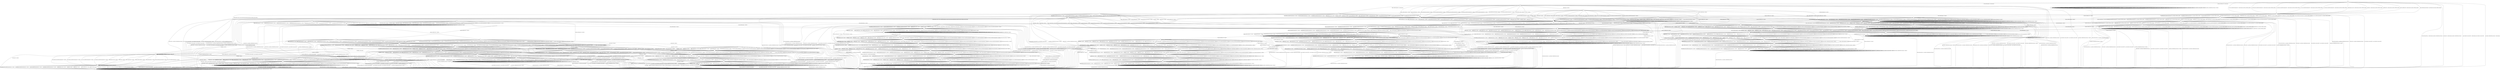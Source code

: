 digraph g {

	s0 [shape="circle" label="s0"];
	s1 [shape="circle" label="s1"];
	s2 [shape="circle" label="s2"];
	s3 [shape="circle" label="s3"];
	s4 [shape="circle" label="s4"];
	s5 [shape="circle" label="s5"];
	s6 [shape="circle" label="s6"];
	s7 [shape="circle" label="s7"];
	s8 [shape="circle" label="s8"];
	s9 [shape="circle" label="s9"];
	s10 [shape="circle" label="s10"];
	s11 [shape="circle" label="s11"];
	s12 [shape="circle" label="s12"];
	s13 [shape="circle" label="s13"];
	s14 [shape="circle" label="s14"];
	s15 [shape="circle" label="s15"];
	s16 [shape="circle" label="s16"];
	s17 [shape="circle" label="s17"];
	s18 [shape="circle" label="s18"];
	s19 [shape="circle" label="s19"];
	s20 [shape="circle" label="s20"];
	s21 [shape="circle" label="s21"];
	s22 [shape="circle" label="s22"];
	s23 [shape="circle" label="s23"];
	s24 [shape="circle" label="s24"];
	s25 [shape="circle" label="s25"];
	s26 [shape="circle" label="s26"];
	s27 [shape="circle" label="s27"];
	s28 [shape="circle" label="s28"];
	s29 [shape="circle" label="s29"];
	s30 [shape="circle" label="s30"];
	s31 [shape="circle" label="s31"];
	s32 [shape="circle" label="s32"];
	s33 [shape="circle" label="s33"];
	s34 [shape="circle" label="s34"];
	s35 [shape="circle" label="s35"];
	s36 [shape="circle" label="s36"];
	s37 [shape="circle" label="s37"];
	s38 [shape="circle" label="s38"];
	s39 [shape="circle" label="s39"];
	s40 [shape="circle" label="s40"];
	s41 [shape="circle" label="s41"];
	s42 [shape="circle" label="s42"];
	s43 [shape="circle" label="s43"];
	s44 [shape="circle" label="s44"];
	s45 [shape="circle" label="s45"];
	s46 [shape="circle" label="s46"];
	s47 [shape="circle" label="s47"];
	s48 [shape="circle" label="s48"];
	s49 [shape="circle" label="s49"];
	s50 [shape="circle" label="s50"];
	s51 [shape="circle" label="s51"];
	s52 [shape="circle" label="s52"];
	s53 [shape="circle" label="s53"];
	s54 [shape="circle" label="s54"];
	s55 [shape="circle" label="s55"];
	s56 [shape="circle" label="s56"];
	s57 [shape="circle" label="s57"];
	s58 [shape="circle" label="s58"];
	s59 [shape="circle" label="s59"];
	s60 [shape="circle" label="s60"];
	s61 [shape="circle" label="s61"];
	s62 [shape="circle" label="s62"];
	s63 [shape="circle" label="s63"];
	s64 [shape="circle" label="s64"];
	s65 [shape="circle" label="s65"];
	s66 [shape="circle" label="s66"];
	s67 [shape="circle" label="s67"];
	s68 [shape="circle" label="s68"];
	s69 [shape="circle" label="s69"];
	s70 [shape="circle" label="s70"];
	s71 [shape="circle" label="s71"];
	s72 [shape="circle" label="s72"];
	s73 [shape="circle" label="s73"];
	s74 [shape="circle" label="s74"];
	s75 [shape="circle" label="s75"];
	s76 [shape="circle" label="s76"];
	s77 [shape="circle" label="s77"];
	s78 [shape="circle" label="s78"];
	s79 [shape="circle" label="s79"];
	s80 [shape="circle" label="s80"];
	s81 [shape="circle" label="s81"];
	s82 [shape="circle" label="s82"];
	s83 [shape="circle" label="s83"];
	s84 [shape="circle" label="s84"];
	s85 [shape="circle" label="s85"];
	s86 [shape="circle" label="s86"];
	s87 [shape="circle" label="s87"];
	s88 [shape="circle" label="s88"];
	s89 [shape="circle" label="s89"];
	s90 [shape="circle" label="s90"];
	s91 [shape="circle" label="s91"];
	s92 [shape="circle" label="s92"];
	s93 [shape="circle" label="s93"];
	s0 -> s38 [label="HELLO_VERIFY_REQUEST / CLIENT_HELLO+"];
	s0 -> s3 [label="ECDH_SERVER_HELLO / CLIENT_HELLO"];
	s0 -> s1 [label="ECDH_SERVER_KEY_EXCHANGE / CLIENT_HELLO|Alert(FATAL,INTERNAL_ERROR)"];
	s0 -> s1 [label="RSA_SIGN_CERTIFICATE_REQUEST / CLIENT_HELLO|Alert(FATAL,INTERNAL_ERROR)"];
	s0 -> s1 [label="RSA_FIXED_ECDH_CERTIFICATE_REQUEST / CLIENT_HELLO|Alert(FATAL,INTERNAL_ERROR)"];
	s0 -> s1 [label="RSA_FIXED_DH_CERTIFICATE_REQUEST / CLIENT_HELLO|Alert(FATAL,INTERNAL_ERROR)"];
	s0 -> s1 [label="DSS_SIGN_CERTIFICATE_REQUEST / CLIENT_HELLO|Alert(FATAL,INTERNAL_ERROR)"];
	s0 -> s1 [label="DSS_FIXED_DH_CERTIFICATE_REQUEST / CLIENT_HELLO|Alert(FATAL,INTERNAL_ERROR)"];
	s0 -> s2 [label="APPLICATION_EPOCH_0 / CLIENT_HELLO|Alert(FATAL,UNEXPECTED_MESSAGE)"];
	s0 -> s1 [label="SERVER_HELLO_DONE / CLIENT_HELLO|Alert(FATAL,INTERNAL_ERROR)"];
	s0 -> s15 [label="CHANGE_CIPHER_SPEC / CLIENT_HELLO"];
	s0 -> s1 [label="FINISHED / CLIENT_HELLO|Alert(FATAL,INTERNAL_ERROR)"];
	s0 -> s2 [label="APPLICATION / CLIENT_HELLO|Alert(FATAL,UNEXPECTED_MESSAGE)"];
	s0 -> s1 [label="CERTIFICATE / CLIENT_HELLO|Alert(FATAL,INTERNAL_ERROR)"];
	s0 -> s1 [label="EMPTY_CERTIFICATE / CLIENT_HELLO|Alert(FATAL,INTERNAL_ERROR)"];
	s0 -> s2 [label="Alert(WARNING,CLOSE_NOTIFY) / CLIENT_HELLO|Alert(WARNING,CLOSE_NOTIFY)"];
	s0 -> s2 [label="Alert(FATAL,UNEXPECTED_MESSAGE) / CLIENT_HELLO"];
	s1 -> s6 [label="HELLO_VERIFY_REQUEST / TIMEOUT"];
	s1 -> s6 [label="ECDH_SERVER_HELLO / TIMEOUT"];
	s1 -> s22 [label="ECDH_SERVER_KEY_EXCHANGE / Alert(FATAL,INTERNAL_ERROR)"];
	s1 -> s22 [label="RSA_SIGN_CERTIFICATE_REQUEST / Alert(FATAL,INTERNAL_ERROR)"];
	s1 -> s22 [label="RSA_FIXED_ECDH_CERTIFICATE_REQUEST / Alert(FATAL,INTERNAL_ERROR)"];
	s1 -> s22 [label="RSA_FIXED_DH_CERTIFICATE_REQUEST / Alert(FATAL,INTERNAL_ERROR)"];
	s1 -> s22 [label="DSS_SIGN_CERTIFICATE_REQUEST / Alert(FATAL,INTERNAL_ERROR)"];
	s1 -> s22 [label="DSS_FIXED_DH_CERTIFICATE_REQUEST / Alert(FATAL,INTERNAL_ERROR)"];
	s1 -> s2 [label="APPLICATION_EPOCH_0 / Alert(FATAL,UNEXPECTED_MESSAGE)"];
	s1 -> s22 [label="SERVER_HELLO_DONE / Alert(FATAL,INTERNAL_ERROR)"];
	s1 -> s4 [label="CHANGE_CIPHER_SPEC / TIMEOUT"];
	s1 -> s22 [label="FINISHED / Alert(FATAL,INTERNAL_ERROR)"];
	s1 -> s2 [label="APPLICATION / Alert(FATAL,UNEXPECTED_MESSAGE)"];
	s1 -> s22 [label="CERTIFICATE / Alert(FATAL,INTERNAL_ERROR)"];
	s1 -> s22 [label="EMPTY_CERTIFICATE / Alert(FATAL,INTERNAL_ERROR)"];
	s1 -> s2 [label="Alert(WARNING,CLOSE_NOTIFY) / Alert(WARNING,CLOSE_NOTIFY)"];
	s1 -> s2 [label="Alert(FATAL,UNEXPECTED_MESSAGE) / TIMEOUT"];
	s2 -> s2 [label="HELLO_VERIFY_REQUEST / SOCKET_CLOSED"];
	s2 -> s2 [label="ECDH_SERVER_HELLO / SOCKET_CLOSED"];
	s2 -> s2 [label="ECDH_SERVER_KEY_EXCHANGE / SOCKET_CLOSED"];
	s2 -> s2 [label="RSA_SIGN_CERTIFICATE_REQUEST / SOCKET_CLOSED"];
	s2 -> s2 [label="RSA_FIXED_ECDH_CERTIFICATE_REQUEST / SOCKET_CLOSED"];
	s2 -> s2 [label="RSA_FIXED_DH_CERTIFICATE_REQUEST / SOCKET_CLOSED"];
	s2 -> s2 [label="DSS_SIGN_CERTIFICATE_REQUEST / SOCKET_CLOSED"];
	s2 -> s2 [label="DSS_FIXED_DH_CERTIFICATE_REQUEST / SOCKET_CLOSED"];
	s2 -> s2 [label="APPLICATION_EPOCH_0 / SOCKET_CLOSED"];
	s2 -> s2 [label="SERVER_HELLO_DONE / SOCKET_CLOSED"];
	s2 -> s2 [label="CHANGE_CIPHER_SPEC / SOCKET_CLOSED"];
	s2 -> s2 [label="FINISHED / SOCKET_CLOSED"];
	s2 -> s2 [label="APPLICATION / SOCKET_CLOSED"];
	s2 -> s2 [label="CERTIFICATE / SOCKET_CLOSED"];
	s2 -> s2 [label="EMPTY_CERTIFICATE / SOCKET_CLOSED"];
	s2 -> s2 [label="Alert(WARNING,CLOSE_NOTIFY) / SOCKET_CLOSED"];
	s2 -> s2 [label="Alert(FATAL,UNEXPECTED_MESSAGE) / SOCKET_CLOSED"];
	s3 -> s6 [label="HELLO_VERIFY_REQUEST / TIMEOUT"];
	s3 -> s6 [label="ECDH_SERVER_HELLO / TIMEOUT"];
	s3 -> s6 [label="ECDH_SERVER_KEY_EXCHANGE / TIMEOUT"];
	s3 -> s6 [label="RSA_SIGN_CERTIFICATE_REQUEST / TIMEOUT"];
	s3 -> s6 [label="RSA_FIXED_ECDH_CERTIFICATE_REQUEST / TIMEOUT"];
	s3 -> s6 [label="RSA_FIXED_DH_CERTIFICATE_REQUEST / TIMEOUT"];
	s3 -> s6 [label="DSS_SIGN_CERTIFICATE_REQUEST / TIMEOUT"];
	s3 -> s6 [label="DSS_FIXED_DH_CERTIFICATE_REQUEST / TIMEOUT"];
	s3 -> s2 [label="APPLICATION_EPOCH_0 / Alert(FATAL,UNEXPECTED_MESSAGE)"];
	s3 -> s6 [label="SERVER_HELLO_DONE / TIMEOUT"];
	s3 -> s4 [label="CHANGE_CIPHER_SPEC / TIMEOUT"];
	s3 -> s6 [label="FINISHED / TIMEOUT"];
	s3 -> s2 [label="APPLICATION / Alert(FATAL,UNEXPECTED_MESSAGE)"];
	s3 -> s16 [label="CERTIFICATE / TIMEOUT"];
	s3 -> s19 [label="EMPTY_CERTIFICATE / TIMEOUT"];
	s3 -> s2 [label="Alert(WARNING,CLOSE_NOTIFY) / Alert(WARNING,CLOSE_NOTIFY)"];
	s3 -> s2 [label="Alert(FATAL,UNEXPECTED_MESSAGE) / TIMEOUT"];
	s4 -> s5 [label="HELLO_VERIFY_REQUEST / TIMEOUT"];
	s4 -> s5 [label="ECDH_SERVER_HELLO / TIMEOUT"];
	s4 -> s5 [label="ECDH_SERVER_KEY_EXCHANGE / TIMEOUT"];
	s4 -> s5 [label="RSA_SIGN_CERTIFICATE_REQUEST / TIMEOUT"];
	s4 -> s5 [label="RSA_FIXED_ECDH_CERTIFICATE_REQUEST / TIMEOUT"];
	s4 -> s5 [label="RSA_FIXED_DH_CERTIFICATE_REQUEST / TIMEOUT"];
	s4 -> s5 [label="DSS_SIGN_CERTIFICATE_REQUEST / TIMEOUT"];
	s4 -> s5 [label="DSS_FIXED_DH_CERTIFICATE_REQUEST / TIMEOUT"];
	s4 -> s5 [label="APPLICATION_EPOCH_0 / TIMEOUT"];
	s4 -> s5 [label="SERVER_HELLO_DONE / TIMEOUT"];
	s4 -> s4 [label="CHANGE_CIPHER_SPEC / TIMEOUT"];
	s4 -> s5 [label="FINISHED / TIMEOUT"];
	s4 -> s5 [label="APPLICATION / TIMEOUT"];
	s4 -> s5 [label="CERTIFICATE / TIMEOUT"];
	s4 -> s5 [label="EMPTY_CERTIFICATE / TIMEOUT"];
	s4 -> s5 [label="Alert(WARNING,CLOSE_NOTIFY) / TIMEOUT"];
	s4 -> s5 [label="Alert(FATAL,UNEXPECTED_MESSAGE) / TIMEOUT"];
	s5 -> s5 [label="HELLO_VERIFY_REQUEST / TIMEOUT"];
	s5 -> s5 [label="ECDH_SERVER_HELLO / TIMEOUT"];
	s5 -> s5 [label="ECDH_SERVER_KEY_EXCHANGE / TIMEOUT"];
	s5 -> s5 [label="RSA_SIGN_CERTIFICATE_REQUEST / TIMEOUT"];
	s5 -> s5 [label="RSA_FIXED_ECDH_CERTIFICATE_REQUEST / TIMEOUT"];
	s5 -> s5 [label="RSA_FIXED_DH_CERTIFICATE_REQUEST / TIMEOUT"];
	s5 -> s5 [label="DSS_SIGN_CERTIFICATE_REQUEST / TIMEOUT"];
	s5 -> s5 [label="DSS_FIXED_DH_CERTIFICATE_REQUEST / TIMEOUT"];
	s5 -> s2 [label="APPLICATION_EPOCH_0 / Alert(FATAL,UNEXPECTED_MESSAGE)"];
	s5 -> s5 [label="SERVER_HELLO_DONE / TIMEOUT"];
	s5 -> s4 [label="CHANGE_CIPHER_SPEC / TIMEOUT"];
	s5 -> s5 [label="FINISHED / TIMEOUT"];
	s5 -> s5 [label="APPLICATION / TIMEOUT"];
	s5 -> s5 [label="CERTIFICATE / TIMEOUT"];
	s5 -> s5 [label="EMPTY_CERTIFICATE / TIMEOUT"];
	s5 -> s5 [label="Alert(WARNING,CLOSE_NOTIFY) / TIMEOUT"];
	s5 -> s5 [label="Alert(FATAL,UNEXPECTED_MESSAGE) / TIMEOUT"];
	s6 -> s10 [label="HELLO_VERIFY_REQUEST / TIMEOUT"];
	s6 -> s10 [label="ECDH_SERVER_HELLO / TIMEOUT"];
	s6 -> s10 [label="ECDH_SERVER_KEY_EXCHANGE / TIMEOUT"];
	s6 -> s10 [label="RSA_SIGN_CERTIFICATE_REQUEST / TIMEOUT"];
	s6 -> s10 [label="RSA_FIXED_ECDH_CERTIFICATE_REQUEST / TIMEOUT"];
	s6 -> s10 [label="RSA_FIXED_DH_CERTIFICATE_REQUEST / TIMEOUT"];
	s6 -> s10 [label="DSS_SIGN_CERTIFICATE_REQUEST / TIMEOUT"];
	s6 -> s10 [label="DSS_FIXED_DH_CERTIFICATE_REQUEST / TIMEOUT"];
	s6 -> s2 [label="APPLICATION_EPOCH_0 / Alert(FATAL,UNEXPECTED_MESSAGE)"];
	s6 -> s10 [label="SERVER_HELLO_DONE / TIMEOUT"];
	s6 -> s7 [label="CHANGE_CIPHER_SPEC / TIMEOUT"];
	s6 -> s10 [label="FINISHED / TIMEOUT"];
	s6 -> s2 [label="APPLICATION / Alert(FATAL,UNEXPECTED_MESSAGE)"];
	s6 -> s10 [label="CERTIFICATE / TIMEOUT"];
	s6 -> s10 [label="EMPTY_CERTIFICATE / TIMEOUT"];
	s6 -> s2 [label="Alert(WARNING,CLOSE_NOTIFY) / Alert(WARNING,CLOSE_NOTIFY)"];
	s6 -> s2 [label="Alert(FATAL,UNEXPECTED_MESSAGE) / TIMEOUT"];
	s7 -> s8 [label="HELLO_VERIFY_REQUEST / TIMEOUT"];
	s7 -> s8 [label="ECDH_SERVER_HELLO / TIMEOUT"];
	s7 -> s8 [label="ECDH_SERVER_KEY_EXCHANGE / TIMEOUT"];
	s7 -> s8 [label="RSA_SIGN_CERTIFICATE_REQUEST / TIMEOUT"];
	s7 -> s8 [label="RSA_FIXED_ECDH_CERTIFICATE_REQUEST / TIMEOUT"];
	s7 -> s8 [label="RSA_FIXED_DH_CERTIFICATE_REQUEST / TIMEOUT"];
	s7 -> s8 [label="DSS_SIGN_CERTIFICATE_REQUEST / TIMEOUT"];
	s7 -> s8 [label="DSS_FIXED_DH_CERTIFICATE_REQUEST / TIMEOUT"];
	s7 -> s8 [label="APPLICATION_EPOCH_0 / TIMEOUT"];
	s7 -> s8 [label="SERVER_HELLO_DONE / TIMEOUT"];
	s7 -> s7 [label="CHANGE_CIPHER_SPEC / TIMEOUT"];
	s7 -> s8 [label="FINISHED / TIMEOUT"];
	s7 -> s8 [label="APPLICATION / TIMEOUT"];
	s7 -> s8 [label="CERTIFICATE / TIMEOUT"];
	s7 -> s8 [label="EMPTY_CERTIFICATE / TIMEOUT"];
	s7 -> s8 [label="Alert(WARNING,CLOSE_NOTIFY) / TIMEOUT"];
	s7 -> s8 [label="Alert(FATAL,UNEXPECTED_MESSAGE) / TIMEOUT"];
	s8 -> s9 [label="HELLO_VERIFY_REQUEST / TIMEOUT"];
	s8 -> s9 [label="ECDH_SERVER_HELLO / TIMEOUT"];
	s8 -> s9 [label="ECDH_SERVER_KEY_EXCHANGE / TIMEOUT"];
	s8 -> s9 [label="RSA_SIGN_CERTIFICATE_REQUEST / TIMEOUT"];
	s8 -> s9 [label="RSA_FIXED_ECDH_CERTIFICATE_REQUEST / TIMEOUT"];
	s8 -> s9 [label="RSA_FIXED_DH_CERTIFICATE_REQUEST / TIMEOUT"];
	s8 -> s9 [label="DSS_SIGN_CERTIFICATE_REQUEST / TIMEOUT"];
	s8 -> s9 [label="DSS_FIXED_DH_CERTIFICATE_REQUEST / TIMEOUT"];
	s8 -> s9 [label="APPLICATION_EPOCH_0 / TIMEOUT"];
	s8 -> s9 [label="SERVER_HELLO_DONE / TIMEOUT"];
	s8 -> s7 [label="CHANGE_CIPHER_SPEC / TIMEOUT"];
	s8 -> s9 [label="FINISHED / TIMEOUT"];
	s8 -> s9 [label="APPLICATION / TIMEOUT"];
	s8 -> s9 [label="CERTIFICATE / TIMEOUT"];
	s8 -> s9 [label="EMPTY_CERTIFICATE / TIMEOUT"];
	s8 -> s9 [label="Alert(WARNING,CLOSE_NOTIFY) / TIMEOUT"];
	s8 -> s9 [label="Alert(FATAL,UNEXPECTED_MESSAGE) / TIMEOUT"];
	s9 -> s9 [label="HELLO_VERIFY_REQUEST / TIMEOUT"];
	s9 -> s9 [label="ECDH_SERVER_HELLO / TIMEOUT"];
	s9 -> s9 [label="ECDH_SERVER_KEY_EXCHANGE / TIMEOUT"];
	s9 -> s9 [label="RSA_SIGN_CERTIFICATE_REQUEST / TIMEOUT"];
	s9 -> s9 [label="RSA_FIXED_ECDH_CERTIFICATE_REQUEST / TIMEOUT"];
	s9 -> s9 [label="RSA_FIXED_DH_CERTIFICATE_REQUEST / TIMEOUT"];
	s9 -> s9 [label="DSS_SIGN_CERTIFICATE_REQUEST / TIMEOUT"];
	s9 -> s9 [label="DSS_FIXED_DH_CERTIFICATE_REQUEST / TIMEOUT"];
	s9 -> s2 [label="APPLICATION_EPOCH_0 / Alert(FATAL,UNEXPECTED_MESSAGE)"];
	s9 -> s9 [label="SERVER_HELLO_DONE / TIMEOUT"];
	s9 -> s7 [label="CHANGE_CIPHER_SPEC / TIMEOUT"];
	s9 -> s9 [label="FINISHED / TIMEOUT"];
	s9 -> s9 [label="APPLICATION / TIMEOUT"];
	s9 -> s9 [label="CERTIFICATE / TIMEOUT"];
	s9 -> s9 [label="EMPTY_CERTIFICATE / TIMEOUT"];
	s9 -> s9 [label="Alert(WARNING,CLOSE_NOTIFY) / TIMEOUT"];
	s9 -> s9 [label="Alert(FATAL,UNEXPECTED_MESSAGE) / TIMEOUT"];
	s10 -> s27 [label="HELLO_VERIFY_REQUEST / TIMEOUT"];
	s10 -> s27 [label="ECDH_SERVER_HELLO / TIMEOUT"];
	s10 -> s27 [label="ECDH_SERVER_KEY_EXCHANGE / TIMEOUT"];
	s10 -> s27 [label="RSA_SIGN_CERTIFICATE_REQUEST / TIMEOUT"];
	s10 -> s27 [label="RSA_FIXED_ECDH_CERTIFICATE_REQUEST / TIMEOUT"];
	s10 -> s27 [label="RSA_FIXED_DH_CERTIFICATE_REQUEST / TIMEOUT"];
	s10 -> s27 [label="DSS_SIGN_CERTIFICATE_REQUEST / TIMEOUT"];
	s10 -> s27 [label="DSS_FIXED_DH_CERTIFICATE_REQUEST / TIMEOUT"];
	s10 -> s2 [label="APPLICATION_EPOCH_0 / Alert(FATAL,UNEXPECTED_MESSAGE)"];
	s10 -> s27 [label="SERVER_HELLO_DONE / TIMEOUT"];
	s10 -> s11 [label="CHANGE_CIPHER_SPEC / TIMEOUT"];
	s10 -> s27 [label="FINISHED / TIMEOUT"];
	s10 -> s2 [label="APPLICATION / Alert(FATAL,UNEXPECTED_MESSAGE)"];
	s10 -> s27 [label="CERTIFICATE / TIMEOUT"];
	s10 -> s27 [label="EMPTY_CERTIFICATE / TIMEOUT"];
	s10 -> s2 [label="Alert(WARNING,CLOSE_NOTIFY) / Alert(WARNING,CLOSE_NOTIFY)"];
	s10 -> s2 [label="Alert(FATAL,UNEXPECTED_MESSAGE) / TIMEOUT"];
	s11 -> s12 [label="HELLO_VERIFY_REQUEST / TIMEOUT"];
	s11 -> s12 [label="ECDH_SERVER_HELLO / TIMEOUT"];
	s11 -> s12 [label="ECDH_SERVER_KEY_EXCHANGE / TIMEOUT"];
	s11 -> s12 [label="RSA_SIGN_CERTIFICATE_REQUEST / TIMEOUT"];
	s11 -> s12 [label="RSA_FIXED_ECDH_CERTIFICATE_REQUEST / TIMEOUT"];
	s11 -> s12 [label="RSA_FIXED_DH_CERTIFICATE_REQUEST / TIMEOUT"];
	s11 -> s12 [label="DSS_SIGN_CERTIFICATE_REQUEST / TIMEOUT"];
	s11 -> s12 [label="DSS_FIXED_DH_CERTIFICATE_REQUEST / TIMEOUT"];
	s11 -> s12 [label="APPLICATION_EPOCH_0 / TIMEOUT"];
	s11 -> s12 [label="SERVER_HELLO_DONE / TIMEOUT"];
	s11 -> s11 [label="CHANGE_CIPHER_SPEC / TIMEOUT"];
	s11 -> s12 [label="FINISHED / TIMEOUT"];
	s11 -> s12 [label="APPLICATION / TIMEOUT"];
	s11 -> s12 [label="CERTIFICATE / TIMEOUT"];
	s11 -> s12 [label="EMPTY_CERTIFICATE / TIMEOUT"];
	s11 -> s12 [label="Alert(WARNING,CLOSE_NOTIFY) / TIMEOUT"];
	s11 -> s12 [label="Alert(FATAL,UNEXPECTED_MESSAGE) / TIMEOUT"];
	s12 -> s13 [label="HELLO_VERIFY_REQUEST / TIMEOUT"];
	s12 -> s13 [label="ECDH_SERVER_HELLO / TIMEOUT"];
	s12 -> s13 [label="ECDH_SERVER_KEY_EXCHANGE / TIMEOUT"];
	s12 -> s13 [label="RSA_SIGN_CERTIFICATE_REQUEST / TIMEOUT"];
	s12 -> s13 [label="RSA_FIXED_ECDH_CERTIFICATE_REQUEST / TIMEOUT"];
	s12 -> s13 [label="RSA_FIXED_DH_CERTIFICATE_REQUEST / TIMEOUT"];
	s12 -> s13 [label="DSS_SIGN_CERTIFICATE_REQUEST / TIMEOUT"];
	s12 -> s13 [label="DSS_FIXED_DH_CERTIFICATE_REQUEST / TIMEOUT"];
	s12 -> s13 [label="APPLICATION_EPOCH_0 / TIMEOUT"];
	s12 -> s13 [label="SERVER_HELLO_DONE / TIMEOUT"];
	s12 -> s11 [label="CHANGE_CIPHER_SPEC / TIMEOUT"];
	s12 -> s13 [label="FINISHED / TIMEOUT"];
	s12 -> s13 [label="APPLICATION / TIMEOUT"];
	s12 -> s13 [label="CERTIFICATE / TIMEOUT"];
	s12 -> s13 [label="EMPTY_CERTIFICATE / TIMEOUT"];
	s12 -> s13 [label="Alert(WARNING,CLOSE_NOTIFY) / TIMEOUT"];
	s12 -> s13 [label="Alert(FATAL,UNEXPECTED_MESSAGE) / TIMEOUT"];
	s13 -> s14 [label="HELLO_VERIFY_REQUEST / TIMEOUT"];
	s13 -> s14 [label="ECDH_SERVER_HELLO / TIMEOUT"];
	s13 -> s14 [label="ECDH_SERVER_KEY_EXCHANGE / TIMEOUT"];
	s13 -> s14 [label="RSA_SIGN_CERTIFICATE_REQUEST / TIMEOUT"];
	s13 -> s14 [label="RSA_FIXED_ECDH_CERTIFICATE_REQUEST / TIMEOUT"];
	s13 -> s14 [label="RSA_FIXED_DH_CERTIFICATE_REQUEST / TIMEOUT"];
	s13 -> s14 [label="DSS_SIGN_CERTIFICATE_REQUEST / TIMEOUT"];
	s13 -> s14 [label="DSS_FIXED_DH_CERTIFICATE_REQUEST / TIMEOUT"];
	s13 -> s14 [label="APPLICATION_EPOCH_0 / TIMEOUT"];
	s13 -> s14 [label="SERVER_HELLO_DONE / TIMEOUT"];
	s13 -> s11 [label="CHANGE_CIPHER_SPEC / TIMEOUT"];
	s13 -> s14 [label="FINISHED / TIMEOUT"];
	s13 -> s14 [label="APPLICATION / TIMEOUT"];
	s13 -> s14 [label="CERTIFICATE / TIMEOUT"];
	s13 -> s14 [label="EMPTY_CERTIFICATE / TIMEOUT"];
	s13 -> s14 [label="Alert(WARNING,CLOSE_NOTIFY) / TIMEOUT"];
	s13 -> s14 [label="Alert(FATAL,UNEXPECTED_MESSAGE) / TIMEOUT"];
	s14 -> s14 [label="HELLO_VERIFY_REQUEST / TIMEOUT"];
	s14 -> s14 [label="ECDH_SERVER_HELLO / TIMEOUT"];
	s14 -> s14 [label="ECDH_SERVER_KEY_EXCHANGE / TIMEOUT"];
	s14 -> s14 [label="RSA_SIGN_CERTIFICATE_REQUEST / TIMEOUT"];
	s14 -> s14 [label="RSA_FIXED_ECDH_CERTIFICATE_REQUEST / TIMEOUT"];
	s14 -> s14 [label="RSA_FIXED_DH_CERTIFICATE_REQUEST / TIMEOUT"];
	s14 -> s14 [label="DSS_SIGN_CERTIFICATE_REQUEST / TIMEOUT"];
	s14 -> s14 [label="DSS_FIXED_DH_CERTIFICATE_REQUEST / TIMEOUT"];
	s14 -> s2 [label="APPLICATION_EPOCH_0 / Alert(FATAL,UNEXPECTED_MESSAGE)"];
	s14 -> s14 [label="SERVER_HELLO_DONE / TIMEOUT"];
	s14 -> s11 [label="CHANGE_CIPHER_SPEC / TIMEOUT"];
	s14 -> s14 [label="FINISHED / TIMEOUT"];
	s14 -> s14 [label="APPLICATION / TIMEOUT"];
	s14 -> s14 [label="CERTIFICATE / TIMEOUT"];
	s14 -> s14 [label="EMPTY_CERTIFICATE / TIMEOUT"];
	s14 -> s14 [label="Alert(WARNING,CLOSE_NOTIFY) / TIMEOUT"];
	s14 -> s14 [label="Alert(FATAL,UNEXPECTED_MESSAGE) / TIMEOUT"];
	s15 -> s15 [label="HELLO_VERIFY_REQUEST / TIMEOUT"];
	s15 -> s15 [label="ECDH_SERVER_HELLO / TIMEOUT"];
	s15 -> s15 [label="ECDH_SERVER_KEY_EXCHANGE / TIMEOUT"];
	s15 -> s15 [label="RSA_SIGN_CERTIFICATE_REQUEST / TIMEOUT"];
	s15 -> s15 [label="RSA_FIXED_ECDH_CERTIFICATE_REQUEST / TIMEOUT"];
	s15 -> s15 [label="RSA_FIXED_DH_CERTIFICATE_REQUEST / TIMEOUT"];
	s15 -> s15 [label="DSS_SIGN_CERTIFICATE_REQUEST / TIMEOUT"];
	s15 -> s15 [label="DSS_FIXED_DH_CERTIFICATE_REQUEST / TIMEOUT"];
	s15 -> s2 [label="APPLICATION_EPOCH_0 / Alert(FATAL,UNEXPECTED_MESSAGE)"];
	s15 -> s15 [label="SERVER_HELLO_DONE / TIMEOUT"];
	s15 -> s15 [label="CHANGE_CIPHER_SPEC / TIMEOUT"];
	s15 -> s15 [label="FINISHED / TIMEOUT"];
	s15 -> s15 [label="APPLICATION / TIMEOUT"];
	s15 -> s15 [label="CERTIFICATE / TIMEOUT"];
	s15 -> s15 [label="EMPTY_CERTIFICATE / TIMEOUT"];
	s15 -> s15 [label="Alert(WARNING,CLOSE_NOTIFY) / TIMEOUT"];
	s15 -> s15 [label="Alert(FATAL,UNEXPECTED_MESSAGE) / TIMEOUT"];
	s16 -> s10 [label="HELLO_VERIFY_REQUEST / TIMEOUT"];
	s16 -> s10 [label="ECDH_SERVER_HELLO / TIMEOUT"];
	s16 -> s17 [label="ECDH_SERVER_KEY_EXCHANGE / TIMEOUT"];
	s16 -> s10 [label="RSA_SIGN_CERTIFICATE_REQUEST / TIMEOUT"];
	s16 -> s10 [label="RSA_FIXED_ECDH_CERTIFICATE_REQUEST / TIMEOUT"];
	s16 -> s10 [label="RSA_FIXED_DH_CERTIFICATE_REQUEST / TIMEOUT"];
	s16 -> s10 [label="DSS_SIGN_CERTIFICATE_REQUEST / TIMEOUT"];
	s16 -> s10 [label="DSS_FIXED_DH_CERTIFICATE_REQUEST / TIMEOUT"];
	s16 -> s2 [label="APPLICATION_EPOCH_0 / Alert(FATAL,UNEXPECTED_MESSAGE)"];
	s16 -> s10 [label="SERVER_HELLO_DONE / TIMEOUT"];
	s16 -> s7 [label="CHANGE_CIPHER_SPEC / TIMEOUT"];
	s16 -> s10 [label="FINISHED / TIMEOUT"];
	s16 -> s2 [label="APPLICATION / Alert(FATAL,UNEXPECTED_MESSAGE)"];
	s16 -> s10 [label="CERTIFICATE / TIMEOUT"];
	s16 -> s10 [label="EMPTY_CERTIFICATE / TIMEOUT"];
	s16 -> s2 [label="Alert(WARNING,CLOSE_NOTIFY) / Alert(WARNING,CLOSE_NOTIFY)"];
	s16 -> s2 [label="Alert(FATAL,UNEXPECTED_MESSAGE) / TIMEOUT"];
	s17 -> s27 [label="HELLO_VERIFY_REQUEST / TIMEOUT"];
	s17 -> s27 [label="ECDH_SERVER_HELLO / TIMEOUT"];
	s17 -> s27 [label="ECDH_SERVER_KEY_EXCHANGE / TIMEOUT"];
	s17 -> s18 [label="RSA_SIGN_CERTIFICATE_REQUEST / TIMEOUT"];
	s17 -> s18 [label="RSA_FIXED_ECDH_CERTIFICATE_REQUEST / TIMEOUT"];
	s17 -> s18 [label="RSA_FIXED_DH_CERTIFICATE_REQUEST / TIMEOUT"];
	s17 -> s18 [label="DSS_SIGN_CERTIFICATE_REQUEST / TIMEOUT"];
	s17 -> s18 [label="DSS_FIXED_DH_CERTIFICATE_REQUEST / TIMEOUT"];
	s17 -> s2 [label="APPLICATION_EPOCH_0 / Alert(FATAL,UNEXPECTED_MESSAGE)"];
	s17 -> s39 [label="SERVER_HELLO_DONE / ECDH_CLIENT_KEY_EXCHANGE|CHANGE_CIPHER_SPEC|FINISHED"];
	s17 -> s11 [label="CHANGE_CIPHER_SPEC / TIMEOUT"];
	s17 -> s27 [label="FINISHED / TIMEOUT"];
	s17 -> s2 [label="APPLICATION / Alert(FATAL,UNEXPECTED_MESSAGE)"];
	s17 -> s27 [label="CERTIFICATE / TIMEOUT"];
	s17 -> s27 [label="EMPTY_CERTIFICATE / TIMEOUT"];
	s17 -> s2 [label="Alert(WARNING,CLOSE_NOTIFY) / Alert(WARNING,CLOSE_NOTIFY)"];
	s17 -> s2 [label="Alert(FATAL,UNEXPECTED_MESSAGE) / TIMEOUT"];
	s18 -> s28 [label="HELLO_VERIFY_REQUEST / TIMEOUT"];
	s18 -> s28 [label="ECDH_SERVER_HELLO / TIMEOUT"];
	s18 -> s28 [label="ECDH_SERVER_KEY_EXCHANGE / TIMEOUT"];
	s18 -> s28 [label="RSA_SIGN_CERTIFICATE_REQUEST / TIMEOUT"];
	s18 -> s28 [label="RSA_FIXED_ECDH_CERTIFICATE_REQUEST / TIMEOUT"];
	s18 -> s28 [label="RSA_FIXED_DH_CERTIFICATE_REQUEST / TIMEOUT"];
	s18 -> s28 [label="DSS_SIGN_CERTIFICATE_REQUEST / TIMEOUT"];
	s18 -> s28 [label="DSS_FIXED_DH_CERTIFICATE_REQUEST / TIMEOUT"];
	s18 -> s2 [label="APPLICATION_EPOCH_0 / Alert(FATAL,UNEXPECTED_MESSAGE)"];
	s18 -> s57 [label="SERVER_HELLO_DONE / ECDSA_CERTIFICATE|ECDH_CLIENT_KEY_EXCHANGE|CERTIFICATE_VERIFY|CHANGE_CIPHER_SPEC|FINISHED"];
	s18 -> s21 [label="CHANGE_CIPHER_SPEC / TIMEOUT"];
	s18 -> s28 [label="FINISHED / TIMEOUT"];
	s18 -> s2 [label="APPLICATION / Alert(FATAL,UNEXPECTED_MESSAGE)"];
	s18 -> s28 [label="CERTIFICATE / TIMEOUT"];
	s18 -> s28 [label="EMPTY_CERTIFICATE / TIMEOUT"];
	s18 -> s2 [label="Alert(WARNING,CLOSE_NOTIFY) / Alert(WARNING,CLOSE_NOTIFY)"];
	s18 -> s2 [label="Alert(FATAL,UNEXPECTED_MESSAGE) / TIMEOUT"];
	s19 -> s10 [label="HELLO_VERIFY_REQUEST / TIMEOUT"];
	s19 -> s10 [label="ECDH_SERVER_HELLO / TIMEOUT"];
	s19 -> s20 [label="ECDH_SERVER_KEY_EXCHANGE / TIMEOUT"];
	s19 -> s10 [label="RSA_SIGN_CERTIFICATE_REQUEST / TIMEOUT"];
	s19 -> s10 [label="RSA_FIXED_ECDH_CERTIFICATE_REQUEST / TIMEOUT"];
	s19 -> s10 [label="RSA_FIXED_DH_CERTIFICATE_REQUEST / TIMEOUT"];
	s19 -> s10 [label="DSS_SIGN_CERTIFICATE_REQUEST / TIMEOUT"];
	s19 -> s10 [label="DSS_FIXED_DH_CERTIFICATE_REQUEST / TIMEOUT"];
	s19 -> s2 [label="APPLICATION_EPOCH_0 / Alert(FATAL,UNEXPECTED_MESSAGE)"];
	s19 -> s10 [label="SERVER_HELLO_DONE / TIMEOUT"];
	s19 -> s7 [label="CHANGE_CIPHER_SPEC / TIMEOUT"];
	s19 -> s10 [label="FINISHED / TIMEOUT"];
	s19 -> s2 [label="APPLICATION / Alert(FATAL,UNEXPECTED_MESSAGE)"];
	s19 -> s10 [label="CERTIFICATE / TIMEOUT"];
	s19 -> s10 [label="EMPTY_CERTIFICATE / TIMEOUT"];
	s19 -> s2 [label="Alert(WARNING,CLOSE_NOTIFY) / Alert(WARNING,CLOSE_NOTIFY)"];
	s19 -> s2 [label="Alert(FATAL,UNEXPECTED_MESSAGE) / TIMEOUT"];
	s20 -> s27 [label="HELLO_VERIFY_REQUEST / TIMEOUT"];
	s20 -> s27 [label="ECDH_SERVER_HELLO / TIMEOUT"];
	s20 -> s27 [label="ECDH_SERVER_KEY_EXCHANGE / TIMEOUT"];
	s20 -> s20 [label="RSA_SIGN_CERTIFICATE_REQUEST / TIMEOUT"];
	s20 -> s20 [label="RSA_FIXED_ECDH_CERTIFICATE_REQUEST / TIMEOUT"];
	s20 -> s20 [label="RSA_FIXED_DH_CERTIFICATE_REQUEST / TIMEOUT"];
	s20 -> s20 [label="DSS_SIGN_CERTIFICATE_REQUEST / TIMEOUT"];
	s20 -> s20 [label="DSS_FIXED_DH_CERTIFICATE_REQUEST / TIMEOUT"];
	s20 -> s2 [label="APPLICATION_EPOCH_0 / Alert(FATAL,UNEXPECTED_MESSAGE)"];
	s20 -> s2 [label="SERVER_HELLO_DONE / Alert(FATAL,BAD_CERTIFICATE)"];
	s20 -> s11 [label="CHANGE_CIPHER_SPEC / TIMEOUT"];
	s20 -> s27 [label="FINISHED / TIMEOUT"];
	s20 -> s2 [label="APPLICATION / Alert(FATAL,UNEXPECTED_MESSAGE)"];
	s20 -> s27 [label="CERTIFICATE / TIMEOUT"];
	s20 -> s27 [label="EMPTY_CERTIFICATE / TIMEOUT"];
	s20 -> s2 [label="Alert(WARNING,CLOSE_NOTIFY) / Alert(WARNING,CLOSE_NOTIFY)"];
	s20 -> s2 [label="Alert(FATAL,UNEXPECTED_MESSAGE) / TIMEOUT"];
	s21 -> s23 [label="HELLO_VERIFY_REQUEST / TIMEOUT"];
	s21 -> s23 [label="ECDH_SERVER_HELLO / TIMEOUT"];
	s21 -> s23 [label="ECDH_SERVER_KEY_EXCHANGE / TIMEOUT"];
	s21 -> s23 [label="RSA_SIGN_CERTIFICATE_REQUEST / TIMEOUT"];
	s21 -> s23 [label="RSA_FIXED_ECDH_CERTIFICATE_REQUEST / TIMEOUT"];
	s21 -> s23 [label="RSA_FIXED_DH_CERTIFICATE_REQUEST / TIMEOUT"];
	s21 -> s23 [label="DSS_SIGN_CERTIFICATE_REQUEST / TIMEOUT"];
	s21 -> s23 [label="DSS_FIXED_DH_CERTIFICATE_REQUEST / TIMEOUT"];
	s21 -> s23 [label="APPLICATION_EPOCH_0 / TIMEOUT"];
	s21 -> s23 [label="SERVER_HELLO_DONE / TIMEOUT"];
	s21 -> s21 [label="CHANGE_CIPHER_SPEC / TIMEOUT"];
	s21 -> s23 [label="FINISHED / TIMEOUT"];
	s21 -> s23 [label="APPLICATION / TIMEOUT"];
	s21 -> s23 [label="CERTIFICATE / TIMEOUT"];
	s21 -> s23 [label="EMPTY_CERTIFICATE / TIMEOUT"];
	s21 -> s23 [label="Alert(WARNING,CLOSE_NOTIFY) / TIMEOUT"];
	s21 -> s23 [label="Alert(FATAL,UNEXPECTED_MESSAGE) / TIMEOUT"];
	s22 -> s10 [label="HELLO_VERIFY_REQUEST / TIMEOUT"];
	s22 -> s10 [label="ECDH_SERVER_HELLO / TIMEOUT"];
	s22 -> s35 [label="ECDH_SERVER_KEY_EXCHANGE / Alert(FATAL,INTERNAL_ERROR)"];
	s22 -> s35 [label="RSA_SIGN_CERTIFICATE_REQUEST / Alert(FATAL,INTERNAL_ERROR)"];
	s22 -> s35 [label="RSA_FIXED_ECDH_CERTIFICATE_REQUEST / Alert(FATAL,INTERNAL_ERROR)"];
	s22 -> s35 [label="RSA_FIXED_DH_CERTIFICATE_REQUEST / Alert(FATAL,INTERNAL_ERROR)"];
	s22 -> s35 [label="DSS_SIGN_CERTIFICATE_REQUEST / Alert(FATAL,INTERNAL_ERROR)"];
	s22 -> s35 [label="DSS_FIXED_DH_CERTIFICATE_REQUEST / Alert(FATAL,INTERNAL_ERROR)"];
	s22 -> s2 [label="APPLICATION_EPOCH_0 / Alert(FATAL,UNEXPECTED_MESSAGE)"];
	s22 -> s35 [label="SERVER_HELLO_DONE / Alert(FATAL,INTERNAL_ERROR)"];
	s22 -> s7 [label="CHANGE_CIPHER_SPEC / TIMEOUT"];
	s22 -> s35 [label="FINISHED / Alert(FATAL,INTERNAL_ERROR)"];
	s22 -> s2 [label="APPLICATION / Alert(FATAL,UNEXPECTED_MESSAGE)"];
	s22 -> s35 [label="CERTIFICATE / Alert(FATAL,INTERNAL_ERROR)"];
	s22 -> s35 [label="EMPTY_CERTIFICATE / Alert(FATAL,INTERNAL_ERROR)"];
	s22 -> s2 [label="Alert(WARNING,CLOSE_NOTIFY) / Alert(WARNING,CLOSE_NOTIFY)"];
	s22 -> s2 [label="Alert(FATAL,UNEXPECTED_MESSAGE) / TIMEOUT"];
	s23 -> s24 [label="HELLO_VERIFY_REQUEST / TIMEOUT"];
	s23 -> s24 [label="ECDH_SERVER_HELLO / TIMEOUT"];
	s23 -> s24 [label="ECDH_SERVER_KEY_EXCHANGE / TIMEOUT"];
	s23 -> s24 [label="RSA_SIGN_CERTIFICATE_REQUEST / TIMEOUT"];
	s23 -> s24 [label="RSA_FIXED_ECDH_CERTIFICATE_REQUEST / TIMEOUT"];
	s23 -> s24 [label="RSA_FIXED_DH_CERTIFICATE_REQUEST / TIMEOUT"];
	s23 -> s24 [label="DSS_SIGN_CERTIFICATE_REQUEST / TIMEOUT"];
	s23 -> s24 [label="DSS_FIXED_DH_CERTIFICATE_REQUEST / TIMEOUT"];
	s23 -> s24 [label="APPLICATION_EPOCH_0 / TIMEOUT"];
	s23 -> s24 [label="SERVER_HELLO_DONE / TIMEOUT"];
	s23 -> s21 [label="CHANGE_CIPHER_SPEC / TIMEOUT"];
	s23 -> s24 [label="FINISHED / TIMEOUT"];
	s23 -> s24 [label="APPLICATION / TIMEOUT"];
	s23 -> s24 [label="CERTIFICATE / TIMEOUT"];
	s23 -> s24 [label="EMPTY_CERTIFICATE / TIMEOUT"];
	s23 -> s24 [label="Alert(WARNING,CLOSE_NOTIFY) / TIMEOUT"];
	s23 -> s24 [label="Alert(FATAL,UNEXPECTED_MESSAGE) / TIMEOUT"];
	s24 -> s25 [label="HELLO_VERIFY_REQUEST / TIMEOUT"];
	s24 -> s25 [label="ECDH_SERVER_HELLO / TIMEOUT"];
	s24 -> s25 [label="ECDH_SERVER_KEY_EXCHANGE / TIMEOUT"];
	s24 -> s25 [label="RSA_SIGN_CERTIFICATE_REQUEST / TIMEOUT"];
	s24 -> s25 [label="RSA_FIXED_ECDH_CERTIFICATE_REQUEST / TIMEOUT"];
	s24 -> s25 [label="RSA_FIXED_DH_CERTIFICATE_REQUEST / TIMEOUT"];
	s24 -> s25 [label="DSS_SIGN_CERTIFICATE_REQUEST / TIMEOUT"];
	s24 -> s25 [label="DSS_FIXED_DH_CERTIFICATE_REQUEST / TIMEOUT"];
	s24 -> s25 [label="APPLICATION_EPOCH_0 / TIMEOUT"];
	s24 -> s25 [label="SERVER_HELLO_DONE / TIMEOUT"];
	s24 -> s21 [label="CHANGE_CIPHER_SPEC / TIMEOUT"];
	s24 -> s25 [label="FINISHED / TIMEOUT"];
	s24 -> s25 [label="APPLICATION / TIMEOUT"];
	s24 -> s25 [label="CERTIFICATE / TIMEOUT"];
	s24 -> s25 [label="EMPTY_CERTIFICATE / TIMEOUT"];
	s24 -> s25 [label="Alert(WARNING,CLOSE_NOTIFY) / TIMEOUT"];
	s24 -> s25 [label="Alert(FATAL,UNEXPECTED_MESSAGE) / TIMEOUT"];
	s25 -> s26 [label="HELLO_VERIFY_REQUEST / TIMEOUT"];
	s25 -> s26 [label="ECDH_SERVER_HELLO / TIMEOUT"];
	s25 -> s26 [label="ECDH_SERVER_KEY_EXCHANGE / TIMEOUT"];
	s25 -> s26 [label="RSA_SIGN_CERTIFICATE_REQUEST / TIMEOUT"];
	s25 -> s26 [label="RSA_FIXED_ECDH_CERTIFICATE_REQUEST / TIMEOUT"];
	s25 -> s26 [label="RSA_FIXED_DH_CERTIFICATE_REQUEST / TIMEOUT"];
	s25 -> s26 [label="DSS_SIGN_CERTIFICATE_REQUEST / TIMEOUT"];
	s25 -> s26 [label="DSS_FIXED_DH_CERTIFICATE_REQUEST / TIMEOUT"];
	s25 -> s26 [label="APPLICATION_EPOCH_0 / TIMEOUT"];
	s25 -> s26 [label="SERVER_HELLO_DONE / TIMEOUT"];
	s25 -> s21 [label="CHANGE_CIPHER_SPEC / TIMEOUT"];
	s25 -> s26 [label="FINISHED / TIMEOUT"];
	s25 -> s26 [label="APPLICATION / TIMEOUT"];
	s25 -> s26 [label="CERTIFICATE / TIMEOUT"];
	s25 -> s26 [label="EMPTY_CERTIFICATE / TIMEOUT"];
	s25 -> s26 [label="Alert(WARNING,CLOSE_NOTIFY) / TIMEOUT"];
	s25 -> s26 [label="Alert(FATAL,UNEXPECTED_MESSAGE) / TIMEOUT"];
	s26 -> s26 [label="HELLO_VERIFY_REQUEST / TIMEOUT"];
	s26 -> s26 [label="ECDH_SERVER_HELLO / TIMEOUT"];
	s26 -> s26 [label="ECDH_SERVER_KEY_EXCHANGE / TIMEOUT"];
	s26 -> s26 [label="RSA_SIGN_CERTIFICATE_REQUEST / TIMEOUT"];
	s26 -> s26 [label="RSA_FIXED_ECDH_CERTIFICATE_REQUEST / TIMEOUT"];
	s26 -> s26 [label="RSA_FIXED_DH_CERTIFICATE_REQUEST / TIMEOUT"];
	s26 -> s26 [label="DSS_SIGN_CERTIFICATE_REQUEST / TIMEOUT"];
	s26 -> s26 [label="DSS_FIXED_DH_CERTIFICATE_REQUEST / TIMEOUT"];
	s26 -> s2 [label="APPLICATION_EPOCH_0 / Alert(FATAL,UNEXPECTED_MESSAGE)"];
	s26 -> s26 [label="SERVER_HELLO_DONE / TIMEOUT"];
	s26 -> s21 [label="CHANGE_CIPHER_SPEC / TIMEOUT"];
	s26 -> s26 [label="FINISHED / TIMEOUT"];
	s26 -> s26 [label="APPLICATION / TIMEOUT"];
	s26 -> s26 [label="CERTIFICATE / TIMEOUT"];
	s26 -> s26 [label="EMPTY_CERTIFICATE / TIMEOUT"];
	s26 -> s26 [label="Alert(WARNING,CLOSE_NOTIFY) / TIMEOUT"];
	s26 -> s26 [label="Alert(FATAL,UNEXPECTED_MESSAGE) / TIMEOUT"];
	s27 -> s28 [label="HELLO_VERIFY_REQUEST / TIMEOUT"];
	s27 -> s28 [label="ECDH_SERVER_HELLO / TIMEOUT"];
	s27 -> s28 [label="ECDH_SERVER_KEY_EXCHANGE / TIMEOUT"];
	s27 -> s28 [label="RSA_SIGN_CERTIFICATE_REQUEST / TIMEOUT"];
	s27 -> s28 [label="RSA_FIXED_ECDH_CERTIFICATE_REQUEST / TIMEOUT"];
	s27 -> s28 [label="RSA_FIXED_DH_CERTIFICATE_REQUEST / TIMEOUT"];
	s27 -> s28 [label="DSS_SIGN_CERTIFICATE_REQUEST / TIMEOUT"];
	s27 -> s28 [label="DSS_FIXED_DH_CERTIFICATE_REQUEST / TIMEOUT"];
	s27 -> s2 [label="APPLICATION_EPOCH_0 / Alert(FATAL,UNEXPECTED_MESSAGE)"];
	s27 -> s28 [label="SERVER_HELLO_DONE / TIMEOUT"];
	s27 -> s21 [label="CHANGE_CIPHER_SPEC / TIMEOUT"];
	s27 -> s28 [label="FINISHED / TIMEOUT"];
	s27 -> s2 [label="APPLICATION / Alert(FATAL,UNEXPECTED_MESSAGE)"];
	s27 -> s28 [label="CERTIFICATE / TIMEOUT"];
	s27 -> s28 [label="EMPTY_CERTIFICATE / TIMEOUT"];
	s27 -> s2 [label="Alert(WARNING,CLOSE_NOTIFY) / Alert(WARNING,CLOSE_NOTIFY)"];
	s27 -> s2 [label="Alert(FATAL,UNEXPECTED_MESSAGE) / TIMEOUT"];
	s28 -> s76 [label="HELLO_VERIFY_REQUEST / TIMEOUT"];
	s28 -> s76 [label="ECDH_SERVER_HELLO / TIMEOUT"];
	s28 -> s76 [label="ECDH_SERVER_KEY_EXCHANGE / TIMEOUT"];
	s28 -> s76 [label="RSA_SIGN_CERTIFICATE_REQUEST / TIMEOUT"];
	s28 -> s76 [label="RSA_FIXED_ECDH_CERTIFICATE_REQUEST / TIMEOUT"];
	s28 -> s76 [label="RSA_FIXED_DH_CERTIFICATE_REQUEST / TIMEOUT"];
	s28 -> s76 [label="DSS_SIGN_CERTIFICATE_REQUEST / TIMEOUT"];
	s28 -> s76 [label="DSS_FIXED_DH_CERTIFICATE_REQUEST / TIMEOUT"];
	s28 -> s2 [label="APPLICATION_EPOCH_0 / Alert(FATAL,UNEXPECTED_MESSAGE)"];
	s28 -> s76 [label="SERVER_HELLO_DONE / TIMEOUT"];
	s28 -> s29 [label="CHANGE_CIPHER_SPEC / TIMEOUT"];
	s28 -> s76 [label="FINISHED / TIMEOUT"];
	s28 -> s2 [label="APPLICATION / Alert(FATAL,UNEXPECTED_MESSAGE)"];
	s28 -> s76 [label="CERTIFICATE / TIMEOUT"];
	s28 -> s76 [label="EMPTY_CERTIFICATE / TIMEOUT"];
	s28 -> s2 [label="Alert(WARNING,CLOSE_NOTIFY) / Alert(WARNING,CLOSE_NOTIFY)"];
	s28 -> s2 [label="Alert(FATAL,UNEXPECTED_MESSAGE) / TIMEOUT"];
	s29 -> s30 [label="HELLO_VERIFY_REQUEST / TIMEOUT"];
	s29 -> s30 [label="ECDH_SERVER_HELLO / TIMEOUT"];
	s29 -> s30 [label="ECDH_SERVER_KEY_EXCHANGE / TIMEOUT"];
	s29 -> s30 [label="RSA_SIGN_CERTIFICATE_REQUEST / TIMEOUT"];
	s29 -> s30 [label="RSA_FIXED_ECDH_CERTIFICATE_REQUEST / TIMEOUT"];
	s29 -> s30 [label="RSA_FIXED_DH_CERTIFICATE_REQUEST / TIMEOUT"];
	s29 -> s30 [label="DSS_SIGN_CERTIFICATE_REQUEST / TIMEOUT"];
	s29 -> s30 [label="DSS_FIXED_DH_CERTIFICATE_REQUEST / TIMEOUT"];
	s29 -> s30 [label="APPLICATION_EPOCH_0 / TIMEOUT"];
	s29 -> s30 [label="SERVER_HELLO_DONE / TIMEOUT"];
	s29 -> s29 [label="CHANGE_CIPHER_SPEC / TIMEOUT"];
	s29 -> s30 [label="FINISHED / TIMEOUT"];
	s29 -> s30 [label="APPLICATION / TIMEOUT"];
	s29 -> s30 [label="CERTIFICATE / TIMEOUT"];
	s29 -> s30 [label="EMPTY_CERTIFICATE / TIMEOUT"];
	s29 -> s30 [label="Alert(WARNING,CLOSE_NOTIFY) / TIMEOUT"];
	s29 -> s30 [label="Alert(FATAL,UNEXPECTED_MESSAGE) / TIMEOUT"];
	s30 -> s31 [label="HELLO_VERIFY_REQUEST / TIMEOUT"];
	s30 -> s31 [label="ECDH_SERVER_HELLO / TIMEOUT"];
	s30 -> s31 [label="ECDH_SERVER_KEY_EXCHANGE / TIMEOUT"];
	s30 -> s31 [label="RSA_SIGN_CERTIFICATE_REQUEST / TIMEOUT"];
	s30 -> s31 [label="RSA_FIXED_ECDH_CERTIFICATE_REQUEST / TIMEOUT"];
	s30 -> s31 [label="RSA_FIXED_DH_CERTIFICATE_REQUEST / TIMEOUT"];
	s30 -> s31 [label="DSS_SIGN_CERTIFICATE_REQUEST / TIMEOUT"];
	s30 -> s31 [label="DSS_FIXED_DH_CERTIFICATE_REQUEST / TIMEOUT"];
	s30 -> s31 [label="APPLICATION_EPOCH_0 / TIMEOUT"];
	s30 -> s31 [label="SERVER_HELLO_DONE / TIMEOUT"];
	s30 -> s29 [label="CHANGE_CIPHER_SPEC / TIMEOUT"];
	s30 -> s31 [label="FINISHED / TIMEOUT"];
	s30 -> s31 [label="APPLICATION / TIMEOUT"];
	s30 -> s31 [label="CERTIFICATE / TIMEOUT"];
	s30 -> s31 [label="EMPTY_CERTIFICATE / TIMEOUT"];
	s30 -> s31 [label="Alert(WARNING,CLOSE_NOTIFY) / TIMEOUT"];
	s30 -> s31 [label="Alert(FATAL,UNEXPECTED_MESSAGE) / TIMEOUT"];
	s31 -> s32 [label="HELLO_VERIFY_REQUEST / TIMEOUT"];
	s31 -> s32 [label="ECDH_SERVER_HELLO / TIMEOUT"];
	s31 -> s32 [label="ECDH_SERVER_KEY_EXCHANGE / TIMEOUT"];
	s31 -> s32 [label="RSA_SIGN_CERTIFICATE_REQUEST / TIMEOUT"];
	s31 -> s32 [label="RSA_FIXED_ECDH_CERTIFICATE_REQUEST / TIMEOUT"];
	s31 -> s32 [label="RSA_FIXED_DH_CERTIFICATE_REQUEST / TIMEOUT"];
	s31 -> s32 [label="DSS_SIGN_CERTIFICATE_REQUEST / TIMEOUT"];
	s31 -> s32 [label="DSS_FIXED_DH_CERTIFICATE_REQUEST / TIMEOUT"];
	s31 -> s32 [label="APPLICATION_EPOCH_0 / TIMEOUT"];
	s31 -> s32 [label="SERVER_HELLO_DONE / TIMEOUT"];
	s31 -> s29 [label="CHANGE_CIPHER_SPEC / TIMEOUT"];
	s31 -> s32 [label="FINISHED / TIMEOUT"];
	s31 -> s32 [label="APPLICATION / TIMEOUT"];
	s31 -> s32 [label="CERTIFICATE / TIMEOUT"];
	s31 -> s32 [label="EMPTY_CERTIFICATE / TIMEOUT"];
	s31 -> s32 [label="Alert(WARNING,CLOSE_NOTIFY) / TIMEOUT"];
	s31 -> s32 [label="Alert(FATAL,UNEXPECTED_MESSAGE) / TIMEOUT"];
	s32 -> s33 [label="HELLO_VERIFY_REQUEST / TIMEOUT"];
	s32 -> s33 [label="ECDH_SERVER_HELLO / TIMEOUT"];
	s32 -> s33 [label="ECDH_SERVER_KEY_EXCHANGE / TIMEOUT"];
	s32 -> s33 [label="RSA_SIGN_CERTIFICATE_REQUEST / TIMEOUT"];
	s32 -> s33 [label="RSA_FIXED_ECDH_CERTIFICATE_REQUEST / TIMEOUT"];
	s32 -> s33 [label="RSA_FIXED_DH_CERTIFICATE_REQUEST / TIMEOUT"];
	s32 -> s33 [label="DSS_SIGN_CERTIFICATE_REQUEST / TIMEOUT"];
	s32 -> s33 [label="DSS_FIXED_DH_CERTIFICATE_REQUEST / TIMEOUT"];
	s32 -> s33 [label="APPLICATION_EPOCH_0 / TIMEOUT"];
	s32 -> s33 [label="SERVER_HELLO_DONE / TIMEOUT"];
	s32 -> s29 [label="CHANGE_CIPHER_SPEC / TIMEOUT"];
	s32 -> s33 [label="FINISHED / TIMEOUT"];
	s32 -> s33 [label="APPLICATION / TIMEOUT"];
	s32 -> s33 [label="CERTIFICATE / TIMEOUT"];
	s32 -> s33 [label="EMPTY_CERTIFICATE / TIMEOUT"];
	s32 -> s33 [label="Alert(WARNING,CLOSE_NOTIFY) / TIMEOUT"];
	s32 -> s33 [label="Alert(FATAL,UNEXPECTED_MESSAGE) / TIMEOUT"];
	s33 -> s34 [label="HELLO_VERIFY_REQUEST / TIMEOUT"];
	s33 -> s34 [label="ECDH_SERVER_HELLO / TIMEOUT"];
	s33 -> s34 [label="ECDH_SERVER_KEY_EXCHANGE / TIMEOUT"];
	s33 -> s34 [label="RSA_SIGN_CERTIFICATE_REQUEST / TIMEOUT"];
	s33 -> s34 [label="RSA_FIXED_ECDH_CERTIFICATE_REQUEST / TIMEOUT"];
	s33 -> s34 [label="RSA_FIXED_DH_CERTIFICATE_REQUEST / TIMEOUT"];
	s33 -> s34 [label="DSS_SIGN_CERTIFICATE_REQUEST / TIMEOUT"];
	s33 -> s34 [label="DSS_FIXED_DH_CERTIFICATE_REQUEST / TIMEOUT"];
	s33 -> s34 [label="APPLICATION_EPOCH_0 / TIMEOUT"];
	s33 -> s34 [label="SERVER_HELLO_DONE / TIMEOUT"];
	s33 -> s29 [label="CHANGE_CIPHER_SPEC / TIMEOUT"];
	s33 -> s34 [label="FINISHED / TIMEOUT"];
	s33 -> s34 [label="APPLICATION / TIMEOUT"];
	s33 -> s34 [label="CERTIFICATE / TIMEOUT"];
	s33 -> s34 [label="EMPTY_CERTIFICATE / TIMEOUT"];
	s33 -> s34 [label="Alert(WARNING,CLOSE_NOTIFY) / TIMEOUT"];
	s33 -> s34 [label="Alert(FATAL,UNEXPECTED_MESSAGE) / TIMEOUT"];
	s34 -> s34 [label="HELLO_VERIFY_REQUEST / TIMEOUT"];
	s34 -> s34 [label="ECDH_SERVER_HELLO / TIMEOUT"];
	s34 -> s34 [label="ECDH_SERVER_KEY_EXCHANGE / TIMEOUT"];
	s34 -> s34 [label="RSA_SIGN_CERTIFICATE_REQUEST / TIMEOUT"];
	s34 -> s34 [label="RSA_FIXED_ECDH_CERTIFICATE_REQUEST / TIMEOUT"];
	s34 -> s34 [label="RSA_FIXED_DH_CERTIFICATE_REQUEST / TIMEOUT"];
	s34 -> s34 [label="DSS_SIGN_CERTIFICATE_REQUEST / TIMEOUT"];
	s34 -> s34 [label="DSS_FIXED_DH_CERTIFICATE_REQUEST / TIMEOUT"];
	s34 -> s2 [label="APPLICATION_EPOCH_0 / Alert(FATAL,UNEXPECTED_MESSAGE)"];
	s34 -> s34 [label="SERVER_HELLO_DONE / TIMEOUT"];
	s34 -> s29 [label="CHANGE_CIPHER_SPEC / TIMEOUT"];
	s34 -> s34 [label="FINISHED / TIMEOUT"];
	s34 -> s34 [label="APPLICATION / TIMEOUT"];
	s34 -> s34 [label="CERTIFICATE / TIMEOUT"];
	s34 -> s34 [label="EMPTY_CERTIFICATE / TIMEOUT"];
	s34 -> s34 [label="Alert(WARNING,CLOSE_NOTIFY) / TIMEOUT"];
	s34 -> s34 [label="Alert(FATAL,UNEXPECTED_MESSAGE) / TIMEOUT"];
	s35 -> s27 [label="HELLO_VERIFY_REQUEST / TIMEOUT"];
	s35 -> s27 [label="ECDH_SERVER_HELLO / TIMEOUT"];
	s35 -> s36 [label="ECDH_SERVER_KEY_EXCHANGE / Alert(FATAL,INTERNAL_ERROR)"];
	s35 -> s36 [label="RSA_SIGN_CERTIFICATE_REQUEST / Alert(FATAL,INTERNAL_ERROR)"];
	s35 -> s36 [label="RSA_FIXED_ECDH_CERTIFICATE_REQUEST / Alert(FATAL,INTERNAL_ERROR)"];
	s35 -> s36 [label="RSA_FIXED_DH_CERTIFICATE_REQUEST / Alert(FATAL,INTERNAL_ERROR)"];
	s35 -> s36 [label="DSS_SIGN_CERTIFICATE_REQUEST / Alert(FATAL,INTERNAL_ERROR)"];
	s35 -> s36 [label="DSS_FIXED_DH_CERTIFICATE_REQUEST / Alert(FATAL,INTERNAL_ERROR)"];
	s35 -> s2 [label="APPLICATION_EPOCH_0 / Alert(FATAL,UNEXPECTED_MESSAGE)"];
	s35 -> s36 [label="SERVER_HELLO_DONE / Alert(FATAL,INTERNAL_ERROR)"];
	s35 -> s11 [label="CHANGE_CIPHER_SPEC / TIMEOUT"];
	s35 -> s36 [label="FINISHED / Alert(FATAL,INTERNAL_ERROR)"];
	s35 -> s2 [label="APPLICATION / Alert(FATAL,UNEXPECTED_MESSAGE)"];
	s35 -> s36 [label="CERTIFICATE / Alert(FATAL,INTERNAL_ERROR)"];
	s35 -> s36 [label="EMPTY_CERTIFICATE / Alert(FATAL,INTERNAL_ERROR)"];
	s35 -> s2 [label="Alert(WARNING,CLOSE_NOTIFY) / Alert(WARNING,CLOSE_NOTIFY)"];
	s35 -> s2 [label="Alert(FATAL,UNEXPECTED_MESSAGE) / TIMEOUT"];
	s36 -> s28 [label="HELLO_VERIFY_REQUEST / TIMEOUT"];
	s36 -> s28 [label="ECDH_SERVER_HELLO / TIMEOUT"];
	s36 -> s37 [label="ECDH_SERVER_KEY_EXCHANGE / Alert(FATAL,INTERNAL_ERROR)"];
	s36 -> s37 [label="RSA_SIGN_CERTIFICATE_REQUEST / Alert(FATAL,INTERNAL_ERROR)"];
	s36 -> s37 [label="RSA_FIXED_ECDH_CERTIFICATE_REQUEST / Alert(FATAL,INTERNAL_ERROR)"];
	s36 -> s37 [label="RSA_FIXED_DH_CERTIFICATE_REQUEST / Alert(FATAL,INTERNAL_ERROR)"];
	s36 -> s37 [label="DSS_SIGN_CERTIFICATE_REQUEST / Alert(FATAL,INTERNAL_ERROR)"];
	s36 -> s37 [label="DSS_FIXED_DH_CERTIFICATE_REQUEST / Alert(FATAL,INTERNAL_ERROR)"];
	s36 -> s2 [label="APPLICATION_EPOCH_0 / Alert(FATAL,UNEXPECTED_MESSAGE)"];
	s36 -> s37 [label="SERVER_HELLO_DONE / Alert(FATAL,INTERNAL_ERROR)"];
	s36 -> s21 [label="CHANGE_CIPHER_SPEC / TIMEOUT"];
	s36 -> s37 [label="FINISHED / Alert(FATAL,INTERNAL_ERROR)"];
	s36 -> s2 [label="APPLICATION / Alert(FATAL,UNEXPECTED_MESSAGE)"];
	s36 -> s37 [label="CERTIFICATE / Alert(FATAL,INTERNAL_ERROR)"];
	s36 -> s37 [label="EMPTY_CERTIFICATE / Alert(FATAL,INTERNAL_ERROR)"];
	s36 -> s2 [label="Alert(WARNING,CLOSE_NOTIFY) / Alert(WARNING,CLOSE_NOTIFY)"];
	s36 -> s2 [label="Alert(FATAL,UNEXPECTED_MESSAGE) / TIMEOUT"];
	s37 -> s76 [label="HELLO_VERIFY_REQUEST / TIMEOUT"];
	s37 -> s76 [label="ECDH_SERVER_HELLO / TIMEOUT"];
	s37 -> s37 [label="ECDH_SERVER_KEY_EXCHANGE / Alert(FATAL,INTERNAL_ERROR)"];
	s37 -> s37 [label="RSA_SIGN_CERTIFICATE_REQUEST / Alert(FATAL,INTERNAL_ERROR)"];
	s37 -> s37 [label="RSA_FIXED_ECDH_CERTIFICATE_REQUEST / Alert(FATAL,INTERNAL_ERROR)"];
	s37 -> s37 [label="RSA_FIXED_DH_CERTIFICATE_REQUEST / Alert(FATAL,INTERNAL_ERROR)"];
	s37 -> s37 [label="DSS_SIGN_CERTIFICATE_REQUEST / Alert(FATAL,INTERNAL_ERROR)"];
	s37 -> s37 [label="DSS_FIXED_DH_CERTIFICATE_REQUEST / Alert(FATAL,INTERNAL_ERROR)"];
	s37 -> s2 [label="APPLICATION_EPOCH_0 / Alert(FATAL,UNEXPECTED_MESSAGE)"];
	s37 -> s37 [label="SERVER_HELLO_DONE / Alert(FATAL,INTERNAL_ERROR)"];
	s37 -> s29 [label="CHANGE_CIPHER_SPEC / TIMEOUT"];
	s37 -> s37 [label="FINISHED / Alert(FATAL,INTERNAL_ERROR)"];
	s37 -> s2 [label="APPLICATION / Alert(FATAL,UNEXPECTED_MESSAGE)"];
	s37 -> s37 [label="CERTIFICATE / Alert(FATAL,INTERNAL_ERROR)"];
	s37 -> s37 [label="EMPTY_CERTIFICATE / Alert(FATAL,INTERNAL_ERROR)"];
	s37 -> s2 [label="Alert(WARNING,CLOSE_NOTIFY) / Alert(WARNING,CLOSE_NOTIFY)"];
	s37 -> s2 [label="Alert(FATAL,UNEXPECTED_MESSAGE) / TIMEOUT"];
	s38 -> s6 [label="HELLO_VERIFY_REQUEST / TIMEOUT"];
	s38 -> s6 [label="ECDH_SERVER_HELLO / TIMEOUT"];
	s38 -> s6 [label="ECDH_SERVER_KEY_EXCHANGE / TIMEOUT"];
	s38 -> s6 [label="RSA_SIGN_CERTIFICATE_REQUEST / TIMEOUT"];
	s38 -> s6 [label="RSA_FIXED_ECDH_CERTIFICATE_REQUEST / TIMEOUT"];
	s38 -> s6 [label="RSA_FIXED_DH_CERTIFICATE_REQUEST / TIMEOUT"];
	s38 -> s6 [label="DSS_SIGN_CERTIFICATE_REQUEST / TIMEOUT"];
	s38 -> s6 [label="DSS_FIXED_DH_CERTIFICATE_REQUEST / TIMEOUT"];
	s38 -> s2 [label="APPLICATION_EPOCH_0 / Alert(FATAL,UNEXPECTED_MESSAGE)"];
	s38 -> s6 [label="SERVER_HELLO_DONE / TIMEOUT"];
	s38 -> s4 [label="CHANGE_CIPHER_SPEC / TIMEOUT"];
	s38 -> s6 [label="FINISHED / TIMEOUT"];
	s38 -> s2 [label="APPLICATION / Alert(FATAL,UNEXPECTED_MESSAGE)"];
	s38 -> s6 [label="CERTIFICATE / TIMEOUT"];
	s38 -> s6 [label="EMPTY_CERTIFICATE / TIMEOUT"];
	s38 -> s2 [label="Alert(WARNING,CLOSE_NOTIFY) / Alert(WARNING,CLOSE_NOTIFY)"];
	s38 -> s2 [label="Alert(FATAL,UNEXPECTED_MESSAGE) / TIMEOUT"];
	s39 -> s69 [label="HELLO_VERIFY_REQUEST / TIMEOUT"];
	s39 -> s60 [label="ECDH_SERVER_HELLO / TIMEOUT"];
	s39 -> s69 [label="ECDH_SERVER_KEY_EXCHANGE / TIMEOUT"];
	s39 -> s69 [label="RSA_SIGN_CERTIFICATE_REQUEST / TIMEOUT"];
	s39 -> s69 [label="RSA_FIXED_ECDH_CERTIFICATE_REQUEST / TIMEOUT"];
	s39 -> s69 [label="RSA_FIXED_DH_CERTIFICATE_REQUEST / TIMEOUT"];
	s39 -> s69 [label="DSS_SIGN_CERTIFICATE_REQUEST / TIMEOUT"];
	s39 -> s69 [label="DSS_FIXED_DH_CERTIFICATE_REQUEST / TIMEOUT"];
	s39 -> s2 [label="APPLICATION_EPOCH_0 / Alert(FATAL,UNEXPECTED_MESSAGE)"];
	s39 -> s69 [label="SERVER_HELLO_DONE / TIMEOUT"];
	s39 -> s40 [label="CHANGE_CIPHER_SPEC / TIMEOUT"];
	s39 -> s69 [label="FINISHED / TIMEOUT"];
	s39 -> s2 [label="APPLICATION / Alert(FATAL,UNEXPECTED_MESSAGE)"];
	s39 -> s69 [label="CERTIFICATE / TIMEOUT"];
	s39 -> s69 [label="EMPTY_CERTIFICATE / TIMEOUT"];
	s39 -> s2 [label="Alert(WARNING,CLOSE_NOTIFY) / Alert(WARNING,CLOSE_NOTIFY)"];
	s39 -> s2 [label="Alert(FATAL,UNEXPECTED_MESSAGE) / TIMEOUT"];
	s40 -> s41 [label="HELLO_VERIFY_REQUEST / TIMEOUT"];
	s40 -> s41 [label="ECDH_SERVER_HELLO / TIMEOUT"];
	s40 -> s41 [label="ECDH_SERVER_KEY_EXCHANGE / TIMEOUT"];
	s40 -> s41 [label="RSA_SIGN_CERTIFICATE_REQUEST / TIMEOUT"];
	s40 -> s41 [label="RSA_FIXED_ECDH_CERTIFICATE_REQUEST / TIMEOUT"];
	s40 -> s41 [label="RSA_FIXED_DH_CERTIFICATE_REQUEST / TIMEOUT"];
	s40 -> s41 [label="DSS_SIGN_CERTIFICATE_REQUEST / TIMEOUT"];
	s40 -> s41 [label="DSS_FIXED_DH_CERTIFICATE_REQUEST / TIMEOUT"];
	s40 -> s41 [label="APPLICATION_EPOCH_0 / TIMEOUT"];
	s40 -> s41 [label="SERVER_HELLO_DONE / TIMEOUT"];
	s40 -> s2 [label="CHANGE_CIPHER_SPEC / Alert(FATAL,DECODE_ERROR)"];
	s40 -> s52 [label="FINISHED / TIMEOUT"];
	s40 -> s51 [label="APPLICATION / TIMEOUT"];
	s40 -> s41 [label="CERTIFICATE / TIMEOUT"];
	s40 -> s41 [label="EMPTY_CERTIFICATE / TIMEOUT"];
	s40 -> s2 [label="Alert(WARNING,CLOSE_NOTIFY) / Alert(WARNING,CLOSE_NOTIFY)"];
	s40 -> s2 [label="Alert(FATAL,UNEXPECTED_MESSAGE) / TIMEOUT"];
	s41 -> s42 [label="HELLO_VERIFY_REQUEST / TIMEOUT"];
	s41 -> s42 [label="ECDH_SERVER_HELLO / TIMEOUT"];
	s41 -> s42 [label="ECDH_SERVER_KEY_EXCHANGE / TIMEOUT"];
	s41 -> s42 [label="RSA_SIGN_CERTIFICATE_REQUEST / TIMEOUT"];
	s41 -> s42 [label="RSA_FIXED_ECDH_CERTIFICATE_REQUEST / TIMEOUT"];
	s41 -> s42 [label="RSA_FIXED_DH_CERTIFICATE_REQUEST / TIMEOUT"];
	s41 -> s42 [label="DSS_SIGN_CERTIFICATE_REQUEST / TIMEOUT"];
	s41 -> s42 [label="DSS_FIXED_DH_CERTIFICATE_REQUEST / TIMEOUT"];
	s41 -> s42 [label="APPLICATION_EPOCH_0 / TIMEOUT"];
	s41 -> s42 [label="SERVER_HELLO_DONE / TIMEOUT"];
	s41 -> s2 [label="CHANGE_CIPHER_SPEC / Alert(FATAL,DECODE_ERROR)"];
	s41 -> s42 [label="FINISHED / TIMEOUT"];
	s41 -> s46 [label="APPLICATION / TIMEOUT"];
	s41 -> s42 [label="CERTIFICATE / TIMEOUT"];
	s41 -> s42 [label="EMPTY_CERTIFICATE / TIMEOUT"];
	s41 -> s2 [label="Alert(WARNING,CLOSE_NOTIFY) / Alert(WARNING,CLOSE_NOTIFY)"];
	s41 -> s2 [label="Alert(FATAL,UNEXPECTED_MESSAGE) / TIMEOUT"];
	s42 -> s43 [label="HELLO_VERIFY_REQUEST / TIMEOUT"];
	s42 -> s43 [label="ECDH_SERVER_HELLO / TIMEOUT"];
	s42 -> s43 [label="ECDH_SERVER_KEY_EXCHANGE / TIMEOUT"];
	s42 -> s43 [label="RSA_SIGN_CERTIFICATE_REQUEST / TIMEOUT"];
	s42 -> s43 [label="RSA_FIXED_ECDH_CERTIFICATE_REQUEST / TIMEOUT"];
	s42 -> s43 [label="RSA_FIXED_DH_CERTIFICATE_REQUEST / TIMEOUT"];
	s42 -> s43 [label="DSS_SIGN_CERTIFICATE_REQUEST / TIMEOUT"];
	s42 -> s43 [label="DSS_FIXED_DH_CERTIFICATE_REQUEST / TIMEOUT"];
	s42 -> s43 [label="APPLICATION_EPOCH_0 / TIMEOUT"];
	s42 -> s43 [label="SERVER_HELLO_DONE / TIMEOUT"];
	s42 -> s2 [label="CHANGE_CIPHER_SPEC / Alert(FATAL,DECODE_ERROR)"];
	s42 -> s43 [label="FINISHED / TIMEOUT"];
	s42 -> s47 [label="APPLICATION / TIMEOUT"];
	s42 -> s43 [label="CERTIFICATE / TIMEOUT"];
	s42 -> s43 [label="EMPTY_CERTIFICATE / TIMEOUT"];
	s42 -> s2 [label="Alert(WARNING,CLOSE_NOTIFY) / Alert(WARNING,CLOSE_NOTIFY)"];
	s42 -> s2 [label="Alert(FATAL,UNEXPECTED_MESSAGE) / TIMEOUT"];
	s43 -> s44 [label="HELLO_VERIFY_REQUEST / TIMEOUT"];
	s43 -> s44 [label="ECDH_SERVER_HELLO / TIMEOUT"];
	s43 -> s44 [label="ECDH_SERVER_KEY_EXCHANGE / TIMEOUT"];
	s43 -> s44 [label="RSA_SIGN_CERTIFICATE_REQUEST / TIMEOUT"];
	s43 -> s44 [label="RSA_FIXED_ECDH_CERTIFICATE_REQUEST / TIMEOUT"];
	s43 -> s44 [label="RSA_FIXED_DH_CERTIFICATE_REQUEST / TIMEOUT"];
	s43 -> s44 [label="DSS_SIGN_CERTIFICATE_REQUEST / TIMEOUT"];
	s43 -> s44 [label="DSS_FIXED_DH_CERTIFICATE_REQUEST / TIMEOUT"];
	s43 -> s44 [label="APPLICATION_EPOCH_0 / TIMEOUT"];
	s43 -> s44 [label="SERVER_HELLO_DONE / TIMEOUT"];
	s43 -> s2 [label="CHANGE_CIPHER_SPEC / Alert(FATAL,DECODE_ERROR)"];
	s43 -> s44 [label="FINISHED / TIMEOUT"];
	s43 -> s48 [label="APPLICATION / TIMEOUT"];
	s43 -> s44 [label="CERTIFICATE / TIMEOUT"];
	s43 -> s44 [label="EMPTY_CERTIFICATE / TIMEOUT"];
	s43 -> s2 [label="Alert(WARNING,CLOSE_NOTIFY) / Alert(WARNING,CLOSE_NOTIFY)"];
	s43 -> s2 [label="Alert(FATAL,UNEXPECTED_MESSAGE) / TIMEOUT"];
	s44 -> s45 [label="HELLO_VERIFY_REQUEST / TIMEOUT"];
	s44 -> s45 [label="ECDH_SERVER_HELLO / TIMEOUT"];
	s44 -> s45 [label="ECDH_SERVER_KEY_EXCHANGE / TIMEOUT"];
	s44 -> s45 [label="RSA_SIGN_CERTIFICATE_REQUEST / TIMEOUT"];
	s44 -> s45 [label="RSA_FIXED_ECDH_CERTIFICATE_REQUEST / TIMEOUT"];
	s44 -> s45 [label="RSA_FIXED_DH_CERTIFICATE_REQUEST / TIMEOUT"];
	s44 -> s45 [label="DSS_SIGN_CERTIFICATE_REQUEST / TIMEOUT"];
	s44 -> s45 [label="DSS_FIXED_DH_CERTIFICATE_REQUEST / TIMEOUT"];
	s44 -> s45 [label="APPLICATION_EPOCH_0 / TIMEOUT"];
	s44 -> s45 [label="SERVER_HELLO_DONE / TIMEOUT"];
	s44 -> s2 [label="CHANGE_CIPHER_SPEC / Alert(FATAL,DECODE_ERROR)"];
	s44 -> s45 [label="FINISHED / TIMEOUT"];
	s44 -> s49 [label="APPLICATION / TIMEOUT"];
	s44 -> s45 [label="CERTIFICATE / TIMEOUT"];
	s44 -> s45 [label="EMPTY_CERTIFICATE / TIMEOUT"];
	s44 -> s2 [label="Alert(WARNING,CLOSE_NOTIFY) / Alert(WARNING,CLOSE_NOTIFY)"];
	s44 -> s2 [label="Alert(FATAL,UNEXPECTED_MESSAGE) / TIMEOUT"];
	s45 -> s45 [label="HELLO_VERIFY_REQUEST / TIMEOUT"];
	s45 -> s45 [label="ECDH_SERVER_HELLO / TIMEOUT"];
	s45 -> s45 [label="ECDH_SERVER_KEY_EXCHANGE / TIMEOUT"];
	s45 -> s45 [label="RSA_SIGN_CERTIFICATE_REQUEST / TIMEOUT"];
	s45 -> s45 [label="RSA_FIXED_ECDH_CERTIFICATE_REQUEST / TIMEOUT"];
	s45 -> s45 [label="RSA_FIXED_DH_CERTIFICATE_REQUEST / TIMEOUT"];
	s45 -> s45 [label="DSS_SIGN_CERTIFICATE_REQUEST / TIMEOUT"];
	s45 -> s45 [label="DSS_FIXED_DH_CERTIFICATE_REQUEST / TIMEOUT"];
	s45 -> s2 [label="APPLICATION_EPOCH_0 / Alert(FATAL,UNEXPECTED_MESSAGE)"];
	s45 -> s45 [label="SERVER_HELLO_DONE / TIMEOUT"];
	s45 -> s2 [label="CHANGE_CIPHER_SPEC / Alert(FATAL,DECODE_ERROR)"];
	s45 -> s45 [label="FINISHED / TIMEOUT"];
	s45 -> s49 [label="APPLICATION / TIMEOUT"];
	s45 -> s45 [label="CERTIFICATE / TIMEOUT"];
	s45 -> s45 [label="EMPTY_CERTIFICATE / TIMEOUT"];
	s45 -> s2 [label="Alert(WARNING,CLOSE_NOTIFY) / Alert(WARNING,CLOSE_NOTIFY)"];
	s45 -> s2 [label="Alert(FATAL,UNEXPECTED_MESSAGE) / TIMEOUT"];
	s46 -> s47 [label="HELLO_VERIFY_REQUEST / TIMEOUT"];
	s46 -> s47 [label="ECDH_SERVER_HELLO / TIMEOUT"];
	s46 -> s47 [label="ECDH_SERVER_KEY_EXCHANGE / TIMEOUT"];
	s46 -> s47 [label="RSA_SIGN_CERTIFICATE_REQUEST / TIMEOUT"];
	s46 -> s47 [label="RSA_FIXED_ECDH_CERTIFICATE_REQUEST / TIMEOUT"];
	s46 -> s47 [label="RSA_FIXED_DH_CERTIFICATE_REQUEST / TIMEOUT"];
	s46 -> s47 [label="DSS_SIGN_CERTIFICATE_REQUEST / TIMEOUT"];
	s46 -> s47 [label="DSS_FIXED_DH_CERTIFICATE_REQUEST / TIMEOUT"];
	s46 -> s47 [label="APPLICATION_EPOCH_0 / TIMEOUT"];
	s46 -> s47 [label="SERVER_HELLO_DONE / TIMEOUT"];
	s46 -> s2 [label="CHANGE_CIPHER_SPEC / Alert(FATAL,DECODE_ERROR)"];
	s46 -> s47 [label="FINISHED / TIMEOUT"];
	s46 -> s50 [label="APPLICATION / TIMEOUT"];
	s46 -> s47 [label="CERTIFICATE / TIMEOUT"];
	s46 -> s47 [label="EMPTY_CERTIFICATE / TIMEOUT"];
	s46 -> s2 [label="Alert(WARNING,CLOSE_NOTIFY) / Alert(WARNING,CLOSE_NOTIFY)"];
	s46 -> s2 [label="Alert(FATAL,UNEXPECTED_MESSAGE) / TIMEOUT"];
	s47 -> s48 [label="HELLO_VERIFY_REQUEST / TIMEOUT"];
	s47 -> s48 [label="ECDH_SERVER_HELLO / TIMEOUT"];
	s47 -> s48 [label="ECDH_SERVER_KEY_EXCHANGE / TIMEOUT"];
	s47 -> s48 [label="RSA_SIGN_CERTIFICATE_REQUEST / TIMEOUT"];
	s47 -> s48 [label="RSA_FIXED_ECDH_CERTIFICATE_REQUEST / TIMEOUT"];
	s47 -> s48 [label="RSA_FIXED_DH_CERTIFICATE_REQUEST / TIMEOUT"];
	s47 -> s48 [label="DSS_SIGN_CERTIFICATE_REQUEST / TIMEOUT"];
	s47 -> s48 [label="DSS_FIXED_DH_CERTIFICATE_REQUEST / TIMEOUT"];
	s47 -> s48 [label="APPLICATION_EPOCH_0 / TIMEOUT"];
	s47 -> s48 [label="SERVER_HELLO_DONE / TIMEOUT"];
	s47 -> s2 [label="CHANGE_CIPHER_SPEC / Alert(FATAL,DECODE_ERROR)"];
	s47 -> s48 [label="FINISHED / TIMEOUT"];
	s47 -> s50 [label="APPLICATION / TIMEOUT"];
	s47 -> s48 [label="CERTIFICATE / TIMEOUT"];
	s47 -> s48 [label="EMPTY_CERTIFICATE / TIMEOUT"];
	s47 -> s2 [label="Alert(WARNING,CLOSE_NOTIFY) / Alert(WARNING,CLOSE_NOTIFY)"];
	s47 -> s2 [label="Alert(FATAL,UNEXPECTED_MESSAGE) / TIMEOUT"];
	s48 -> s49 [label="HELLO_VERIFY_REQUEST / TIMEOUT"];
	s48 -> s49 [label="ECDH_SERVER_HELLO / TIMEOUT"];
	s48 -> s49 [label="ECDH_SERVER_KEY_EXCHANGE / TIMEOUT"];
	s48 -> s49 [label="RSA_SIGN_CERTIFICATE_REQUEST / TIMEOUT"];
	s48 -> s49 [label="RSA_FIXED_ECDH_CERTIFICATE_REQUEST / TIMEOUT"];
	s48 -> s49 [label="RSA_FIXED_DH_CERTIFICATE_REQUEST / TIMEOUT"];
	s48 -> s49 [label="DSS_SIGN_CERTIFICATE_REQUEST / TIMEOUT"];
	s48 -> s49 [label="DSS_FIXED_DH_CERTIFICATE_REQUEST / TIMEOUT"];
	s48 -> s49 [label="APPLICATION_EPOCH_0 / TIMEOUT"];
	s48 -> s49 [label="SERVER_HELLO_DONE / TIMEOUT"];
	s48 -> s2 [label="CHANGE_CIPHER_SPEC / Alert(FATAL,DECODE_ERROR)"];
	s48 -> s49 [label="FINISHED / TIMEOUT"];
	s48 -> s50 [label="APPLICATION / TIMEOUT"];
	s48 -> s49 [label="CERTIFICATE / TIMEOUT"];
	s48 -> s49 [label="EMPTY_CERTIFICATE / TIMEOUT"];
	s48 -> s2 [label="Alert(WARNING,CLOSE_NOTIFY) / Alert(WARNING,CLOSE_NOTIFY)"];
	s48 -> s2 [label="Alert(FATAL,UNEXPECTED_MESSAGE) / TIMEOUT"];
	s49 -> s49 [label="HELLO_VERIFY_REQUEST / TIMEOUT"];
	s49 -> s49 [label="ECDH_SERVER_HELLO / TIMEOUT"];
	s49 -> s49 [label="ECDH_SERVER_KEY_EXCHANGE / TIMEOUT"];
	s49 -> s49 [label="RSA_SIGN_CERTIFICATE_REQUEST / TIMEOUT"];
	s49 -> s49 [label="RSA_FIXED_ECDH_CERTIFICATE_REQUEST / TIMEOUT"];
	s49 -> s49 [label="RSA_FIXED_DH_CERTIFICATE_REQUEST / TIMEOUT"];
	s49 -> s49 [label="DSS_SIGN_CERTIFICATE_REQUEST / TIMEOUT"];
	s49 -> s49 [label="DSS_FIXED_DH_CERTIFICATE_REQUEST / TIMEOUT"];
	s49 -> s2 [label="APPLICATION_EPOCH_0 / Alert(FATAL,UNEXPECTED_MESSAGE)"];
	s49 -> s49 [label="SERVER_HELLO_DONE / TIMEOUT"];
	s49 -> s2 [label="CHANGE_CIPHER_SPEC / Alert(FATAL,DECODE_ERROR)"];
	s49 -> s49 [label="FINISHED / TIMEOUT"];
	s49 -> s50 [label="APPLICATION / TIMEOUT"];
	s49 -> s49 [label="CERTIFICATE / TIMEOUT"];
	s49 -> s49 [label="EMPTY_CERTIFICATE / TIMEOUT"];
	s49 -> s2 [label="Alert(WARNING,CLOSE_NOTIFY) / Alert(WARNING,CLOSE_NOTIFY)"];
	s49 -> s2 [label="Alert(FATAL,UNEXPECTED_MESSAGE) / TIMEOUT"];
	s50 -> s50 [label="HELLO_VERIFY_REQUEST / TIMEOUT"];
	s50 -> s50 [label="ECDH_SERVER_HELLO / TIMEOUT"];
	s50 -> s50 [label="ECDH_SERVER_KEY_EXCHANGE / TIMEOUT"];
	s50 -> s50 [label="RSA_SIGN_CERTIFICATE_REQUEST / TIMEOUT"];
	s50 -> s50 [label="RSA_FIXED_ECDH_CERTIFICATE_REQUEST / TIMEOUT"];
	s50 -> s50 [label="RSA_FIXED_DH_CERTIFICATE_REQUEST / TIMEOUT"];
	s50 -> s50 [label="DSS_SIGN_CERTIFICATE_REQUEST / TIMEOUT"];
	s50 -> s50 [label="DSS_FIXED_DH_CERTIFICATE_REQUEST / TIMEOUT"];
	s50 -> s50 [label="APPLICATION_EPOCH_0 / TIMEOUT"];
	s50 -> s50 [label="SERVER_HELLO_DONE / TIMEOUT"];
	s50 -> s50 [label="CHANGE_CIPHER_SPEC / TIMEOUT"];
	s50 -> s50 [label="FINISHED / TIMEOUT"];
	s50 -> s50 [label="APPLICATION / TIMEOUT"];
	s50 -> s50 [label="CERTIFICATE / TIMEOUT"];
	s50 -> s50 [label="EMPTY_CERTIFICATE / TIMEOUT"];
	s50 -> s50 [label="Alert(WARNING,CLOSE_NOTIFY) / TIMEOUT"];
	s50 -> s50 [label="Alert(FATAL,UNEXPECTED_MESSAGE) / TIMEOUT"];
	s51 -> s46 [label="HELLO_VERIFY_REQUEST / TIMEOUT"];
	s51 -> s46 [label="ECDH_SERVER_HELLO / TIMEOUT"];
	s51 -> s46 [label="ECDH_SERVER_KEY_EXCHANGE / TIMEOUT"];
	s51 -> s46 [label="RSA_SIGN_CERTIFICATE_REQUEST / TIMEOUT"];
	s51 -> s46 [label="RSA_FIXED_ECDH_CERTIFICATE_REQUEST / TIMEOUT"];
	s51 -> s46 [label="RSA_FIXED_DH_CERTIFICATE_REQUEST / TIMEOUT"];
	s51 -> s46 [label="DSS_SIGN_CERTIFICATE_REQUEST / TIMEOUT"];
	s51 -> s46 [label="DSS_FIXED_DH_CERTIFICATE_REQUEST / TIMEOUT"];
	s51 -> s46 [label="APPLICATION_EPOCH_0 / TIMEOUT"];
	s51 -> s46 [label="SERVER_HELLO_DONE / TIMEOUT"];
	s51 -> s2 [label="CHANGE_CIPHER_SPEC / Alert(FATAL,DECODE_ERROR)"];
	s51 -> s52 [label="FINISHED / APPLICATION"];
	s51 -> s50 [label="APPLICATION / TIMEOUT"];
	s51 -> s46 [label="CERTIFICATE / TIMEOUT"];
	s51 -> s46 [label="EMPTY_CERTIFICATE / TIMEOUT"];
	s51 -> s2 [label="Alert(WARNING,CLOSE_NOTIFY) / Alert(WARNING,CLOSE_NOTIFY)"];
	s51 -> s2 [label="Alert(FATAL,UNEXPECTED_MESSAGE) / TIMEOUT"];
	s52 -> s56 [label="HELLO_VERIFY_REQUEST / TIMEOUT"];
	s52 -> s56 [label="ECDH_SERVER_HELLO / TIMEOUT"];
	s52 -> s56 [label="ECDH_SERVER_KEY_EXCHANGE / TIMEOUT"];
	s52 -> s56 [label="RSA_SIGN_CERTIFICATE_REQUEST / TIMEOUT"];
	s52 -> s56 [label="RSA_FIXED_ECDH_CERTIFICATE_REQUEST / TIMEOUT"];
	s52 -> s56 [label="RSA_FIXED_DH_CERTIFICATE_REQUEST / TIMEOUT"];
	s52 -> s56 [label="DSS_SIGN_CERTIFICATE_REQUEST / TIMEOUT"];
	s52 -> s56 [label="DSS_FIXED_DH_CERTIFICATE_REQUEST / TIMEOUT"];
	s52 -> s52 [label="APPLICATION_EPOCH_0 / TIMEOUT"];
	s52 -> s56 [label="SERVER_HELLO_DONE / TIMEOUT"];
	s52 -> s2 [label="CHANGE_CIPHER_SPEC / Alert(FATAL,DECODE_ERROR)"];
	s52 -> s53 [label="FINISHED / TIMEOUT"];
	s52 -> s52 [label="APPLICATION / APPLICATION"];
	s52 -> s56 [label="CERTIFICATE / TIMEOUT"];
	s52 -> s56 [label="EMPTY_CERTIFICATE / TIMEOUT"];
	s52 -> s2 [label="Alert(WARNING,CLOSE_NOTIFY) / Alert(WARNING,CLOSE_NOTIFY)"];
	s52 -> s2 [label="Alert(FATAL,UNEXPECTED_MESSAGE) / TIMEOUT"];
	s53 -> s54 [label="HELLO_VERIFY_REQUEST / TIMEOUT"];
	s53 -> s54 [label="ECDH_SERVER_HELLO / TIMEOUT"];
	s53 -> s54 [label="ECDH_SERVER_KEY_EXCHANGE / TIMEOUT"];
	s53 -> s54 [label="RSA_SIGN_CERTIFICATE_REQUEST / TIMEOUT"];
	s53 -> s54 [label="RSA_FIXED_ECDH_CERTIFICATE_REQUEST / TIMEOUT"];
	s53 -> s54 [label="RSA_FIXED_DH_CERTIFICATE_REQUEST / TIMEOUT"];
	s53 -> s54 [label="DSS_SIGN_CERTIFICATE_REQUEST / TIMEOUT"];
	s53 -> s54 [label="DSS_FIXED_DH_CERTIFICATE_REQUEST / TIMEOUT"];
	s53 -> s54 [label="APPLICATION_EPOCH_0 / TIMEOUT"];
	s53 -> s54 [label="SERVER_HELLO_DONE / TIMEOUT"];
	s53 -> s2 [label="CHANGE_CIPHER_SPEC / Alert(FATAL,DECODE_ERROR)"];
	s53 -> s54 [label="FINISHED / TIMEOUT"];
	s53 -> s54 [label="APPLICATION / APPLICATION"];
	s53 -> s54 [label="CERTIFICATE / TIMEOUT"];
	s53 -> s54 [label="EMPTY_CERTIFICATE / TIMEOUT"];
	s53 -> s2 [label="Alert(WARNING,CLOSE_NOTIFY) / Alert(WARNING,CLOSE_NOTIFY)"];
	s53 -> s2 [label="Alert(FATAL,UNEXPECTED_MESSAGE) / TIMEOUT"];
	s54 -> s55 [label="HELLO_VERIFY_REQUEST / TIMEOUT"];
	s54 -> s55 [label="ECDH_SERVER_HELLO / TIMEOUT"];
	s54 -> s55 [label="ECDH_SERVER_KEY_EXCHANGE / TIMEOUT"];
	s54 -> s55 [label="RSA_SIGN_CERTIFICATE_REQUEST / TIMEOUT"];
	s54 -> s55 [label="RSA_FIXED_ECDH_CERTIFICATE_REQUEST / TIMEOUT"];
	s54 -> s55 [label="RSA_FIXED_DH_CERTIFICATE_REQUEST / TIMEOUT"];
	s54 -> s55 [label="DSS_SIGN_CERTIFICATE_REQUEST / TIMEOUT"];
	s54 -> s55 [label="DSS_FIXED_DH_CERTIFICATE_REQUEST / TIMEOUT"];
	s54 -> s55 [label="APPLICATION_EPOCH_0 / TIMEOUT"];
	s54 -> s55 [label="SERVER_HELLO_DONE / TIMEOUT"];
	s54 -> s2 [label="CHANGE_CIPHER_SPEC / Alert(FATAL,DECODE_ERROR)"];
	s54 -> s55 [label="FINISHED / TIMEOUT"];
	s54 -> s55 [label="APPLICATION / APPLICATION"];
	s54 -> s55 [label="CERTIFICATE / TIMEOUT"];
	s54 -> s55 [label="EMPTY_CERTIFICATE / TIMEOUT"];
	s54 -> s2 [label="Alert(WARNING,CLOSE_NOTIFY) / Alert(WARNING,CLOSE_NOTIFY)"];
	s54 -> s2 [label="Alert(FATAL,UNEXPECTED_MESSAGE) / TIMEOUT"];
	s55 -> s55 [label="HELLO_VERIFY_REQUEST / TIMEOUT"];
	s55 -> s55 [label="ECDH_SERVER_HELLO / TIMEOUT"];
	s55 -> s55 [label="ECDH_SERVER_KEY_EXCHANGE / TIMEOUT"];
	s55 -> s55 [label="RSA_SIGN_CERTIFICATE_REQUEST / TIMEOUT"];
	s55 -> s55 [label="RSA_FIXED_ECDH_CERTIFICATE_REQUEST / TIMEOUT"];
	s55 -> s55 [label="RSA_FIXED_DH_CERTIFICATE_REQUEST / TIMEOUT"];
	s55 -> s55 [label="DSS_SIGN_CERTIFICATE_REQUEST / TIMEOUT"];
	s55 -> s55 [label="DSS_FIXED_DH_CERTIFICATE_REQUEST / TIMEOUT"];
	s55 -> s2 [label="APPLICATION_EPOCH_0 / Alert(FATAL,UNEXPECTED_MESSAGE)"];
	s55 -> s55 [label="SERVER_HELLO_DONE / TIMEOUT"];
	s55 -> s2 [label="CHANGE_CIPHER_SPEC / Alert(FATAL,DECODE_ERROR)"];
	s55 -> s55 [label="FINISHED / TIMEOUT"];
	s55 -> s55 [label="APPLICATION / APPLICATION"];
	s55 -> s55 [label="CERTIFICATE / TIMEOUT"];
	s55 -> s55 [label="EMPTY_CERTIFICATE / TIMEOUT"];
	s55 -> s2 [label="Alert(WARNING,CLOSE_NOTIFY) / Alert(WARNING,CLOSE_NOTIFY)"];
	s55 -> s2 [label="Alert(FATAL,UNEXPECTED_MESSAGE) / TIMEOUT"];
	s56 -> s50 [label="HELLO_VERIFY_REQUEST / TIMEOUT"];
	s56 -> s50 [label="ECDH_SERVER_HELLO / TIMEOUT"];
	s56 -> s50 [label="ECDH_SERVER_KEY_EXCHANGE / TIMEOUT"];
	s56 -> s50 [label="RSA_SIGN_CERTIFICATE_REQUEST / TIMEOUT"];
	s56 -> s50 [label="RSA_FIXED_ECDH_CERTIFICATE_REQUEST / TIMEOUT"];
	s56 -> s50 [label="RSA_FIXED_DH_CERTIFICATE_REQUEST / TIMEOUT"];
	s56 -> s50 [label="DSS_SIGN_CERTIFICATE_REQUEST / TIMEOUT"];
	s56 -> s50 [label="DSS_FIXED_DH_CERTIFICATE_REQUEST / TIMEOUT"];
	s56 -> s56 [label="APPLICATION_EPOCH_0 / TIMEOUT"];
	s56 -> s50 [label="SERVER_HELLO_DONE / TIMEOUT"];
	s56 -> s2 [label="CHANGE_CIPHER_SPEC / Alert(FATAL,DECODE_ERROR)"];
	s56 -> s50 [label="FINISHED / TIMEOUT"];
	s56 -> s56 [label="APPLICATION / APPLICATION"];
	s56 -> s50 [label="CERTIFICATE / TIMEOUT"];
	s56 -> s50 [label="EMPTY_CERTIFICATE / TIMEOUT"];
	s56 -> s2 [label="Alert(WARNING,CLOSE_NOTIFY) / Alert(WARNING,CLOSE_NOTIFY)"];
	s56 -> s2 [label="Alert(FATAL,UNEXPECTED_MESSAGE) / TIMEOUT"];
	s57 -> s69 [label="HELLO_VERIFY_REQUEST / TIMEOUT"];
	s57 -> s72 [label="ECDH_SERVER_HELLO / TIMEOUT"];
	s57 -> s69 [label="ECDH_SERVER_KEY_EXCHANGE / TIMEOUT"];
	s57 -> s69 [label="RSA_SIGN_CERTIFICATE_REQUEST / TIMEOUT"];
	s57 -> s69 [label="RSA_FIXED_ECDH_CERTIFICATE_REQUEST / TIMEOUT"];
	s57 -> s69 [label="RSA_FIXED_DH_CERTIFICATE_REQUEST / TIMEOUT"];
	s57 -> s69 [label="DSS_SIGN_CERTIFICATE_REQUEST / TIMEOUT"];
	s57 -> s69 [label="DSS_FIXED_DH_CERTIFICATE_REQUEST / TIMEOUT"];
	s57 -> s2 [label="APPLICATION_EPOCH_0 / Alert(FATAL,UNEXPECTED_MESSAGE)"];
	s57 -> s69 [label="SERVER_HELLO_DONE / TIMEOUT"];
	s57 -> s58 [label="CHANGE_CIPHER_SPEC / TIMEOUT"];
	s57 -> s69 [label="FINISHED / TIMEOUT"];
	s57 -> s2 [label="APPLICATION / Alert(FATAL,UNEXPECTED_MESSAGE)"];
	s57 -> s69 [label="CERTIFICATE / TIMEOUT"];
	s57 -> s69 [label="EMPTY_CERTIFICATE / TIMEOUT"];
	s57 -> s2 [label="Alert(WARNING,CLOSE_NOTIFY) / Alert(WARNING,CLOSE_NOTIFY)"];
	s57 -> s2 [label="Alert(FATAL,UNEXPECTED_MESSAGE) / TIMEOUT"];
	s58 -> s68 [label="HELLO_VERIFY_REQUEST / TIMEOUT"];
	s58 -> s68 [label="ECDH_SERVER_HELLO / TIMEOUT"];
	s58 -> s68 [label="ECDH_SERVER_KEY_EXCHANGE / TIMEOUT"];
	s58 -> s68 [label="RSA_SIGN_CERTIFICATE_REQUEST / TIMEOUT"];
	s58 -> s68 [label="RSA_FIXED_ECDH_CERTIFICATE_REQUEST / TIMEOUT"];
	s58 -> s68 [label="RSA_FIXED_DH_CERTIFICATE_REQUEST / TIMEOUT"];
	s58 -> s68 [label="DSS_SIGN_CERTIFICATE_REQUEST / TIMEOUT"];
	s58 -> s68 [label="DSS_FIXED_DH_CERTIFICATE_REQUEST / TIMEOUT"];
	s58 -> s40 [label="APPLICATION_EPOCH_0 / TIMEOUT"];
	s58 -> s68 [label="SERVER_HELLO_DONE / TIMEOUT"];
	s58 -> s2 [label="CHANGE_CIPHER_SPEC / Alert(FATAL,DECODE_ERROR)"];
	s58 -> s52 [label="FINISHED / TIMEOUT"];
	s58 -> s59 [label="APPLICATION / TIMEOUT"];
	s58 -> s68 [label="CERTIFICATE / TIMEOUT"];
	s58 -> s68 [label="EMPTY_CERTIFICATE / TIMEOUT"];
	s58 -> s2 [label="Alert(WARNING,CLOSE_NOTIFY) / Alert(WARNING,CLOSE_NOTIFY)"];
	s58 -> s2 [label="Alert(FATAL,UNEXPECTED_MESSAGE) / TIMEOUT"];
	s59 -> s71 [label="HELLO_VERIFY_REQUEST / TIMEOUT"];
	s59 -> s71 [label="ECDH_SERVER_HELLO / TIMEOUT"];
	s59 -> s71 [label="ECDH_SERVER_KEY_EXCHANGE / TIMEOUT"];
	s59 -> s71 [label="RSA_SIGN_CERTIFICATE_REQUEST / TIMEOUT"];
	s59 -> s71 [label="RSA_FIXED_ECDH_CERTIFICATE_REQUEST / TIMEOUT"];
	s59 -> s71 [label="RSA_FIXED_DH_CERTIFICATE_REQUEST / TIMEOUT"];
	s59 -> s71 [label="DSS_SIGN_CERTIFICATE_REQUEST / TIMEOUT"];
	s59 -> s71 [label="DSS_FIXED_DH_CERTIFICATE_REQUEST / TIMEOUT"];
	s59 -> s51 [label="APPLICATION_EPOCH_0 / TIMEOUT"];
	s59 -> s71 [label="SERVER_HELLO_DONE / TIMEOUT"];
	s59 -> s2 [label="CHANGE_CIPHER_SPEC / Alert(FATAL,DECODE_ERROR)"];
	s59 -> s52 [label="FINISHED / APPLICATION"];
	s59 -> s50 [label="APPLICATION / TIMEOUT"];
	s59 -> s71 [label="CERTIFICATE / TIMEOUT"];
	s59 -> s71 [label="EMPTY_CERTIFICATE / TIMEOUT"];
	s59 -> s2 [label="Alert(WARNING,CLOSE_NOTIFY) / Alert(WARNING,CLOSE_NOTIFY)"];
	s59 -> s2 [label="Alert(FATAL,UNEXPECTED_MESSAGE) / TIMEOUT"];
	s60 -> s72 [label="HELLO_VERIFY_REQUEST / TIMEOUT"];
	s60 -> s72 [label="ECDH_SERVER_HELLO / TIMEOUT"];
	s60 -> s72 [label="ECDH_SERVER_KEY_EXCHANGE / TIMEOUT"];
	s60 -> s72 [label="RSA_SIGN_CERTIFICATE_REQUEST / TIMEOUT"];
	s60 -> s72 [label="RSA_FIXED_ECDH_CERTIFICATE_REQUEST / TIMEOUT"];
	s60 -> s72 [label="RSA_FIXED_DH_CERTIFICATE_REQUEST / TIMEOUT"];
	s60 -> s72 [label="DSS_SIGN_CERTIFICATE_REQUEST / TIMEOUT"];
	s60 -> s72 [label="DSS_FIXED_DH_CERTIFICATE_REQUEST / TIMEOUT"];
	s60 -> s2 [label="APPLICATION_EPOCH_0 / Alert(FATAL,UNEXPECTED_MESSAGE)"];
	s60 -> s72 [label="SERVER_HELLO_DONE / TIMEOUT"];
	s60 -> s61 [label="CHANGE_CIPHER_SPEC / TIMEOUT"];
	s60 -> s72 [label="FINISHED / TIMEOUT"];
	s60 -> s2 [label="APPLICATION / Alert(FATAL,UNEXPECTED_MESSAGE)"];
	s60 -> s72 [label="CERTIFICATE / TIMEOUT"];
	s60 -> s72 [label="EMPTY_CERTIFICATE / TIMEOUT"];
	s60 -> s2 [label="Alert(WARNING,CLOSE_NOTIFY) / Alert(WARNING,CLOSE_NOTIFY)"];
	s60 -> s2 [label="Alert(FATAL,UNEXPECTED_MESSAGE) / TIMEOUT"];
	s61 -> s62 [label="HELLO_VERIFY_REQUEST / TIMEOUT"];
	s61 -> s62 [label="ECDH_SERVER_HELLO / TIMEOUT"];
	s61 -> s62 [label="ECDH_SERVER_KEY_EXCHANGE / TIMEOUT"];
	s61 -> s62 [label="RSA_SIGN_CERTIFICATE_REQUEST / TIMEOUT"];
	s61 -> s62 [label="RSA_FIXED_ECDH_CERTIFICATE_REQUEST / TIMEOUT"];
	s61 -> s62 [label="RSA_FIXED_DH_CERTIFICATE_REQUEST / TIMEOUT"];
	s61 -> s62 [label="DSS_SIGN_CERTIFICATE_REQUEST / TIMEOUT"];
	s61 -> s62 [label="DSS_FIXED_DH_CERTIFICATE_REQUEST / TIMEOUT"];
	s61 -> s62 [label="APPLICATION_EPOCH_0 / TIMEOUT"];
	s61 -> s62 [label="SERVER_HELLO_DONE / TIMEOUT"];
	s61 -> s2 [label="CHANGE_CIPHER_SPEC / Alert(FATAL,DECODE_ERROR)"];
	s61 -> s62 [label="FINISHED / TIMEOUT"];
	s61 -> s62 [label="APPLICATION / TIMEOUT"];
	s61 -> s62 [label="CERTIFICATE / TIMEOUT"];
	s61 -> s62 [label="EMPTY_CERTIFICATE / TIMEOUT"];
	s61 -> s62 [label="Alert(WARNING,CLOSE_NOTIFY) / TIMEOUT"];
	s61 -> s62 [label="Alert(FATAL,UNEXPECTED_MESSAGE) / TIMEOUT"];
	s62 -> s63 [label="HELLO_VERIFY_REQUEST / TIMEOUT"];
	s62 -> s63 [label="ECDH_SERVER_HELLO / TIMEOUT"];
	s62 -> s63 [label="ECDH_SERVER_KEY_EXCHANGE / TIMEOUT"];
	s62 -> s63 [label="RSA_SIGN_CERTIFICATE_REQUEST / TIMEOUT"];
	s62 -> s63 [label="RSA_FIXED_ECDH_CERTIFICATE_REQUEST / TIMEOUT"];
	s62 -> s63 [label="RSA_FIXED_DH_CERTIFICATE_REQUEST / TIMEOUT"];
	s62 -> s63 [label="DSS_SIGN_CERTIFICATE_REQUEST / TIMEOUT"];
	s62 -> s63 [label="DSS_FIXED_DH_CERTIFICATE_REQUEST / TIMEOUT"];
	s62 -> s63 [label="APPLICATION_EPOCH_0 / TIMEOUT"];
	s62 -> s63 [label="SERVER_HELLO_DONE / TIMEOUT"];
	s62 -> s2 [label="CHANGE_CIPHER_SPEC / Alert(FATAL,DECODE_ERROR)"];
	s62 -> s63 [label="FINISHED / TIMEOUT"];
	s62 -> s63 [label="APPLICATION / TIMEOUT"];
	s62 -> s63 [label="CERTIFICATE / TIMEOUT"];
	s62 -> s63 [label="EMPTY_CERTIFICATE / TIMEOUT"];
	s62 -> s63 [label="Alert(WARNING,CLOSE_NOTIFY) / TIMEOUT"];
	s62 -> s63 [label="Alert(FATAL,UNEXPECTED_MESSAGE) / TIMEOUT"];
	s63 -> s64 [label="HELLO_VERIFY_REQUEST / TIMEOUT"];
	s63 -> s64 [label="ECDH_SERVER_HELLO / TIMEOUT"];
	s63 -> s64 [label="ECDH_SERVER_KEY_EXCHANGE / TIMEOUT"];
	s63 -> s64 [label="RSA_SIGN_CERTIFICATE_REQUEST / TIMEOUT"];
	s63 -> s64 [label="RSA_FIXED_ECDH_CERTIFICATE_REQUEST / TIMEOUT"];
	s63 -> s64 [label="RSA_FIXED_DH_CERTIFICATE_REQUEST / TIMEOUT"];
	s63 -> s64 [label="DSS_SIGN_CERTIFICATE_REQUEST / TIMEOUT"];
	s63 -> s64 [label="DSS_FIXED_DH_CERTIFICATE_REQUEST / TIMEOUT"];
	s63 -> s64 [label="APPLICATION_EPOCH_0 / TIMEOUT"];
	s63 -> s64 [label="SERVER_HELLO_DONE / TIMEOUT"];
	s63 -> s2 [label="CHANGE_CIPHER_SPEC / Alert(FATAL,DECODE_ERROR)"];
	s63 -> s64 [label="FINISHED / TIMEOUT"];
	s63 -> s64 [label="APPLICATION / TIMEOUT"];
	s63 -> s64 [label="CERTIFICATE / TIMEOUT"];
	s63 -> s64 [label="EMPTY_CERTIFICATE / TIMEOUT"];
	s63 -> s64 [label="Alert(WARNING,CLOSE_NOTIFY) / TIMEOUT"];
	s63 -> s64 [label="Alert(FATAL,UNEXPECTED_MESSAGE) / TIMEOUT"];
	s64 -> s65 [label="HELLO_VERIFY_REQUEST / TIMEOUT"];
	s64 -> s65 [label="ECDH_SERVER_HELLO / TIMEOUT"];
	s64 -> s65 [label="ECDH_SERVER_KEY_EXCHANGE / TIMEOUT"];
	s64 -> s65 [label="RSA_SIGN_CERTIFICATE_REQUEST / TIMEOUT"];
	s64 -> s65 [label="RSA_FIXED_ECDH_CERTIFICATE_REQUEST / TIMEOUT"];
	s64 -> s65 [label="RSA_FIXED_DH_CERTIFICATE_REQUEST / TIMEOUT"];
	s64 -> s65 [label="DSS_SIGN_CERTIFICATE_REQUEST / TIMEOUT"];
	s64 -> s65 [label="DSS_FIXED_DH_CERTIFICATE_REQUEST / TIMEOUT"];
	s64 -> s65 [label="APPLICATION_EPOCH_0 / TIMEOUT"];
	s64 -> s65 [label="SERVER_HELLO_DONE / TIMEOUT"];
	s64 -> s2 [label="CHANGE_CIPHER_SPEC / Alert(FATAL,DECODE_ERROR)"];
	s64 -> s65 [label="FINISHED / TIMEOUT"];
	s64 -> s65 [label="APPLICATION / TIMEOUT"];
	s64 -> s65 [label="CERTIFICATE / TIMEOUT"];
	s64 -> s65 [label="EMPTY_CERTIFICATE / TIMEOUT"];
	s64 -> s65 [label="Alert(WARNING,CLOSE_NOTIFY) / TIMEOUT"];
	s64 -> s65 [label="Alert(FATAL,UNEXPECTED_MESSAGE) / TIMEOUT"];
	s65 -> s66 [label="HELLO_VERIFY_REQUEST / TIMEOUT"];
	s65 -> s66 [label="ECDH_SERVER_HELLO / TIMEOUT"];
	s65 -> s66 [label="ECDH_SERVER_KEY_EXCHANGE / TIMEOUT"];
	s65 -> s66 [label="RSA_SIGN_CERTIFICATE_REQUEST / TIMEOUT"];
	s65 -> s66 [label="RSA_FIXED_ECDH_CERTIFICATE_REQUEST / TIMEOUT"];
	s65 -> s66 [label="RSA_FIXED_DH_CERTIFICATE_REQUEST / TIMEOUT"];
	s65 -> s66 [label="DSS_SIGN_CERTIFICATE_REQUEST / TIMEOUT"];
	s65 -> s66 [label="DSS_FIXED_DH_CERTIFICATE_REQUEST / TIMEOUT"];
	s65 -> s66 [label="APPLICATION_EPOCH_0 / TIMEOUT"];
	s65 -> s66 [label="SERVER_HELLO_DONE / TIMEOUT"];
	s65 -> s2 [label="CHANGE_CIPHER_SPEC / Alert(FATAL,DECODE_ERROR)"];
	s65 -> s66 [label="FINISHED / TIMEOUT"];
	s65 -> s66 [label="APPLICATION / TIMEOUT"];
	s65 -> s66 [label="CERTIFICATE / TIMEOUT"];
	s65 -> s66 [label="EMPTY_CERTIFICATE / TIMEOUT"];
	s65 -> s66 [label="Alert(WARNING,CLOSE_NOTIFY) / TIMEOUT"];
	s65 -> s66 [label="Alert(FATAL,UNEXPECTED_MESSAGE) / TIMEOUT"];
	s66 -> s67 [label="HELLO_VERIFY_REQUEST / TIMEOUT"];
	s66 -> s67 [label="ECDH_SERVER_HELLO / TIMEOUT"];
	s66 -> s67 [label="ECDH_SERVER_KEY_EXCHANGE / TIMEOUT"];
	s66 -> s67 [label="RSA_SIGN_CERTIFICATE_REQUEST / TIMEOUT"];
	s66 -> s67 [label="RSA_FIXED_ECDH_CERTIFICATE_REQUEST / TIMEOUT"];
	s66 -> s67 [label="RSA_FIXED_DH_CERTIFICATE_REQUEST / TIMEOUT"];
	s66 -> s67 [label="DSS_SIGN_CERTIFICATE_REQUEST / TIMEOUT"];
	s66 -> s67 [label="DSS_FIXED_DH_CERTIFICATE_REQUEST / TIMEOUT"];
	s66 -> s67 [label="APPLICATION_EPOCH_0 / TIMEOUT"];
	s66 -> s67 [label="SERVER_HELLO_DONE / TIMEOUT"];
	s66 -> s2 [label="CHANGE_CIPHER_SPEC / Alert(FATAL,DECODE_ERROR)"];
	s66 -> s67 [label="FINISHED / TIMEOUT"];
	s66 -> s67 [label="APPLICATION / TIMEOUT"];
	s66 -> s67 [label="CERTIFICATE / TIMEOUT"];
	s66 -> s67 [label="EMPTY_CERTIFICATE / TIMEOUT"];
	s66 -> s67 [label="Alert(WARNING,CLOSE_NOTIFY) / TIMEOUT"];
	s66 -> s67 [label="Alert(FATAL,UNEXPECTED_MESSAGE) / TIMEOUT"];
	s67 -> s67 [label="HELLO_VERIFY_REQUEST / TIMEOUT"];
	s67 -> s67 [label="ECDH_SERVER_HELLO / TIMEOUT"];
	s67 -> s67 [label="ECDH_SERVER_KEY_EXCHANGE / TIMEOUT"];
	s67 -> s67 [label="RSA_SIGN_CERTIFICATE_REQUEST / TIMEOUT"];
	s67 -> s67 [label="RSA_FIXED_ECDH_CERTIFICATE_REQUEST / TIMEOUT"];
	s67 -> s67 [label="RSA_FIXED_DH_CERTIFICATE_REQUEST / TIMEOUT"];
	s67 -> s67 [label="DSS_SIGN_CERTIFICATE_REQUEST / TIMEOUT"];
	s67 -> s67 [label="DSS_FIXED_DH_CERTIFICATE_REQUEST / TIMEOUT"];
	s67 -> s2 [label="APPLICATION_EPOCH_0 / Alert(FATAL,UNEXPECTED_MESSAGE)"];
	s67 -> s67 [label="SERVER_HELLO_DONE / TIMEOUT"];
	s67 -> s2 [label="CHANGE_CIPHER_SPEC / Alert(FATAL,DECODE_ERROR)"];
	s67 -> s67 [label="FINISHED / TIMEOUT"];
	s67 -> s67 [label="APPLICATION / TIMEOUT"];
	s67 -> s67 [label="CERTIFICATE / TIMEOUT"];
	s67 -> s67 [label="EMPTY_CERTIFICATE / TIMEOUT"];
	s67 -> s67 [label="Alert(WARNING,CLOSE_NOTIFY) / TIMEOUT"];
	s67 -> s67 [label="Alert(FATAL,UNEXPECTED_MESSAGE) / TIMEOUT"];
	s68 -> s41 [label="HELLO_VERIFY_REQUEST / TIMEOUT"];
	s68 -> s41 [label="ECDH_SERVER_HELLO / TIMEOUT"];
	s68 -> s41 [label="ECDH_SERVER_KEY_EXCHANGE / TIMEOUT"];
	s68 -> s41 [label="RSA_SIGN_CERTIFICATE_REQUEST / TIMEOUT"];
	s68 -> s41 [label="RSA_FIXED_ECDH_CERTIFICATE_REQUEST / TIMEOUT"];
	s68 -> s41 [label="RSA_FIXED_DH_CERTIFICATE_REQUEST / TIMEOUT"];
	s68 -> s41 [label="DSS_SIGN_CERTIFICATE_REQUEST / TIMEOUT"];
	s68 -> s41 [label="DSS_FIXED_DH_CERTIFICATE_REQUEST / TIMEOUT"];
	s68 -> s41 [label="APPLICATION_EPOCH_0 / TIMEOUT"];
	s68 -> s41 [label="SERVER_HELLO_DONE / TIMEOUT"];
	s68 -> s2 [label="CHANGE_CIPHER_SPEC / Alert(FATAL,DECODE_ERROR)"];
	s68 -> s41 [label="FINISHED / TIMEOUT"];
	s68 -> s71 [label="APPLICATION / TIMEOUT"];
	s68 -> s41 [label="CERTIFICATE / TIMEOUT"];
	s68 -> s41 [label="EMPTY_CERTIFICATE / TIMEOUT"];
	s68 -> s2 [label="Alert(WARNING,CLOSE_NOTIFY) / Alert(WARNING,CLOSE_NOTIFY)"];
	s68 -> s2 [label="Alert(FATAL,UNEXPECTED_MESSAGE) / TIMEOUT"];
	s69 -> s69 [label="HELLO_VERIFY_REQUEST / TIMEOUT"];
	s69 -> s72 [label="ECDH_SERVER_HELLO / TIMEOUT"];
	s69 -> s69 [label="ECDH_SERVER_KEY_EXCHANGE / TIMEOUT"];
	s69 -> s69 [label="RSA_SIGN_CERTIFICATE_REQUEST / TIMEOUT"];
	s69 -> s69 [label="RSA_FIXED_ECDH_CERTIFICATE_REQUEST / TIMEOUT"];
	s69 -> s69 [label="RSA_FIXED_DH_CERTIFICATE_REQUEST / TIMEOUT"];
	s69 -> s69 [label="DSS_SIGN_CERTIFICATE_REQUEST / TIMEOUT"];
	s69 -> s69 [label="DSS_FIXED_DH_CERTIFICATE_REQUEST / TIMEOUT"];
	s69 -> s2 [label="APPLICATION_EPOCH_0 / Alert(FATAL,UNEXPECTED_MESSAGE)"];
	s69 -> s69 [label="SERVER_HELLO_DONE / TIMEOUT"];
	s69 -> s70 [label="CHANGE_CIPHER_SPEC / TIMEOUT"];
	s69 -> s69 [label="FINISHED / TIMEOUT"];
	s69 -> s2 [label="APPLICATION / Alert(FATAL,UNEXPECTED_MESSAGE)"];
	s69 -> s69 [label="CERTIFICATE / TIMEOUT"];
	s69 -> s69 [label="EMPTY_CERTIFICATE / TIMEOUT"];
	s69 -> s2 [label="Alert(WARNING,CLOSE_NOTIFY) / Alert(WARNING,CLOSE_NOTIFY)"];
	s69 -> s2 [label="Alert(FATAL,UNEXPECTED_MESSAGE) / TIMEOUT"];
	s70 -> s68 [label="HELLO_VERIFY_REQUEST / TIMEOUT"];
	s70 -> s68 [label="ECDH_SERVER_HELLO / TIMEOUT"];
	s70 -> s68 [label="ECDH_SERVER_KEY_EXCHANGE / TIMEOUT"];
	s70 -> s68 [label="RSA_SIGN_CERTIFICATE_REQUEST / TIMEOUT"];
	s70 -> s68 [label="RSA_FIXED_ECDH_CERTIFICATE_REQUEST / TIMEOUT"];
	s70 -> s68 [label="RSA_FIXED_DH_CERTIFICATE_REQUEST / TIMEOUT"];
	s70 -> s68 [label="DSS_SIGN_CERTIFICATE_REQUEST / TIMEOUT"];
	s70 -> s68 [label="DSS_FIXED_DH_CERTIFICATE_REQUEST / TIMEOUT"];
	s70 -> s68 [label="APPLICATION_EPOCH_0 / TIMEOUT"];
	s70 -> s68 [label="SERVER_HELLO_DONE / TIMEOUT"];
	s70 -> s2 [label="CHANGE_CIPHER_SPEC / Alert(FATAL,DECODE_ERROR)"];
	s70 -> s68 [label="FINISHED / TIMEOUT"];
	s70 -> s78 [label="APPLICATION / TIMEOUT"];
	s70 -> s68 [label="CERTIFICATE / TIMEOUT"];
	s70 -> s68 [label="EMPTY_CERTIFICATE / TIMEOUT"];
	s70 -> s2 [label="Alert(WARNING,CLOSE_NOTIFY) / Alert(WARNING,CLOSE_NOTIFY)"];
	s70 -> s2 [label="Alert(FATAL,UNEXPECTED_MESSAGE) / TIMEOUT"];
	s71 -> s46 [label="HELLO_VERIFY_REQUEST / TIMEOUT"];
	s71 -> s46 [label="ECDH_SERVER_HELLO / TIMEOUT"];
	s71 -> s46 [label="ECDH_SERVER_KEY_EXCHANGE / TIMEOUT"];
	s71 -> s46 [label="RSA_SIGN_CERTIFICATE_REQUEST / TIMEOUT"];
	s71 -> s46 [label="RSA_FIXED_ECDH_CERTIFICATE_REQUEST / TIMEOUT"];
	s71 -> s46 [label="RSA_FIXED_DH_CERTIFICATE_REQUEST / TIMEOUT"];
	s71 -> s46 [label="DSS_SIGN_CERTIFICATE_REQUEST / TIMEOUT"];
	s71 -> s46 [label="DSS_FIXED_DH_CERTIFICATE_REQUEST / TIMEOUT"];
	s71 -> s46 [label="APPLICATION_EPOCH_0 / TIMEOUT"];
	s71 -> s46 [label="SERVER_HELLO_DONE / TIMEOUT"];
	s71 -> s2 [label="CHANGE_CIPHER_SPEC / Alert(FATAL,DECODE_ERROR)"];
	s71 -> s46 [label="FINISHED / TIMEOUT"];
	s71 -> s50 [label="APPLICATION / TIMEOUT"];
	s71 -> s46 [label="CERTIFICATE / TIMEOUT"];
	s71 -> s46 [label="EMPTY_CERTIFICATE / TIMEOUT"];
	s71 -> s2 [label="Alert(WARNING,CLOSE_NOTIFY) / Alert(WARNING,CLOSE_NOTIFY)"];
	s71 -> s2 [label="Alert(FATAL,UNEXPECTED_MESSAGE) / TIMEOUT"];
	s72 -> s73 [label="HELLO_VERIFY_REQUEST / TIMEOUT"];
	s72 -> s73 [label="ECDH_SERVER_HELLO / TIMEOUT"];
	s72 -> s73 [label="ECDH_SERVER_KEY_EXCHANGE / TIMEOUT"];
	s72 -> s73 [label="RSA_SIGN_CERTIFICATE_REQUEST / TIMEOUT"];
	s72 -> s73 [label="RSA_FIXED_ECDH_CERTIFICATE_REQUEST / TIMEOUT"];
	s72 -> s73 [label="RSA_FIXED_DH_CERTIFICATE_REQUEST / TIMEOUT"];
	s72 -> s73 [label="DSS_SIGN_CERTIFICATE_REQUEST / TIMEOUT"];
	s72 -> s73 [label="DSS_FIXED_DH_CERTIFICATE_REQUEST / TIMEOUT"];
	s72 -> s2 [label="APPLICATION_EPOCH_0 / Alert(FATAL,UNEXPECTED_MESSAGE)"];
	s72 -> s73 [label="SERVER_HELLO_DONE / TIMEOUT"];
	s72 -> s75 [label="CHANGE_CIPHER_SPEC / TIMEOUT"];
	s72 -> s73 [label="FINISHED / TIMEOUT"];
	s72 -> s2 [label="APPLICATION / Alert(FATAL,UNEXPECTED_MESSAGE)"];
	s72 -> s73 [label="CERTIFICATE / TIMEOUT"];
	s72 -> s73 [label="EMPTY_CERTIFICATE / TIMEOUT"];
	s72 -> s2 [label="Alert(WARNING,CLOSE_NOTIFY) / Alert(WARNING,CLOSE_NOTIFY)"];
	s72 -> s2 [label="Alert(FATAL,UNEXPECTED_MESSAGE) / TIMEOUT"];
	s73 -> s73 [label="HELLO_VERIFY_REQUEST / TIMEOUT"];
	s73 -> s73 [label="ECDH_SERVER_HELLO / TIMEOUT"];
	s73 -> s73 [label="ECDH_SERVER_KEY_EXCHANGE / TIMEOUT"];
	s73 -> s73 [label="RSA_SIGN_CERTIFICATE_REQUEST / TIMEOUT"];
	s73 -> s73 [label="RSA_FIXED_ECDH_CERTIFICATE_REQUEST / TIMEOUT"];
	s73 -> s73 [label="RSA_FIXED_DH_CERTIFICATE_REQUEST / TIMEOUT"];
	s73 -> s73 [label="DSS_SIGN_CERTIFICATE_REQUEST / TIMEOUT"];
	s73 -> s73 [label="DSS_FIXED_DH_CERTIFICATE_REQUEST / TIMEOUT"];
	s73 -> s2 [label="APPLICATION_EPOCH_0 / Alert(FATAL,UNEXPECTED_MESSAGE)"];
	s73 -> s73 [label="SERVER_HELLO_DONE / TIMEOUT"];
	s73 -> s74 [label="CHANGE_CIPHER_SPEC / TIMEOUT"];
	s73 -> s73 [label="FINISHED / TIMEOUT"];
	s73 -> s2 [label="APPLICATION / Alert(FATAL,UNEXPECTED_MESSAGE)"];
	s73 -> s73 [label="CERTIFICATE / TIMEOUT"];
	s73 -> s73 [label="EMPTY_CERTIFICATE / TIMEOUT"];
	s73 -> s2 [label="Alert(WARNING,CLOSE_NOTIFY) / Alert(WARNING,CLOSE_NOTIFY)"];
	s73 -> s2 [label="Alert(FATAL,UNEXPECTED_MESSAGE) / TIMEOUT"];
	s74 -> s75 [label="HELLO_VERIFY_REQUEST / TIMEOUT"];
	s74 -> s75 [label="ECDH_SERVER_HELLO / TIMEOUT"];
	s74 -> s75 [label="ECDH_SERVER_KEY_EXCHANGE / TIMEOUT"];
	s74 -> s75 [label="RSA_SIGN_CERTIFICATE_REQUEST / TIMEOUT"];
	s74 -> s75 [label="RSA_FIXED_ECDH_CERTIFICATE_REQUEST / TIMEOUT"];
	s74 -> s75 [label="RSA_FIXED_DH_CERTIFICATE_REQUEST / TIMEOUT"];
	s74 -> s75 [label="DSS_SIGN_CERTIFICATE_REQUEST / TIMEOUT"];
	s74 -> s75 [label="DSS_FIXED_DH_CERTIFICATE_REQUEST / TIMEOUT"];
	s74 -> s75 [label="APPLICATION_EPOCH_0 / TIMEOUT"];
	s74 -> s75 [label="SERVER_HELLO_DONE / TIMEOUT"];
	s74 -> s2 [label="CHANGE_CIPHER_SPEC / Alert(FATAL,DECODE_ERROR)"];
	s74 -> s75 [label="FINISHED / TIMEOUT"];
	s74 -> s75 [label="APPLICATION / TIMEOUT"];
	s74 -> s75 [label="CERTIFICATE / TIMEOUT"];
	s74 -> s75 [label="EMPTY_CERTIFICATE / TIMEOUT"];
	s74 -> s75 [label="Alert(WARNING,CLOSE_NOTIFY) / TIMEOUT"];
	s74 -> s75 [label="Alert(FATAL,UNEXPECTED_MESSAGE) / TIMEOUT"];
	s75 -> s61 [label="HELLO_VERIFY_REQUEST / TIMEOUT"];
	s75 -> s61 [label="ECDH_SERVER_HELLO / TIMEOUT"];
	s75 -> s61 [label="ECDH_SERVER_KEY_EXCHANGE / TIMEOUT"];
	s75 -> s61 [label="RSA_SIGN_CERTIFICATE_REQUEST / TIMEOUT"];
	s75 -> s61 [label="RSA_FIXED_ECDH_CERTIFICATE_REQUEST / TIMEOUT"];
	s75 -> s61 [label="RSA_FIXED_DH_CERTIFICATE_REQUEST / TIMEOUT"];
	s75 -> s61 [label="DSS_SIGN_CERTIFICATE_REQUEST / TIMEOUT"];
	s75 -> s61 [label="DSS_FIXED_DH_CERTIFICATE_REQUEST / TIMEOUT"];
	s75 -> s61 [label="APPLICATION_EPOCH_0 / TIMEOUT"];
	s75 -> s61 [label="SERVER_HELLO_DONE / TIMEOUT"];
	s75 -> s2 [label="CHANGE_CIPHER_SPEC / Alert(FATAL,DECODE_ERROR)"];
	s75 -> s61 [label="FINISHED / TIMEOUT"];
	s75 -> s61 [label="APPLICATION / TIMEOUT"];
	s75 -> s61 [label="CERTIFICATE / TIMEOUT"];
	s75 -> s61 [label="EMPTY_CERTIFICATE / TIMEOUT"];
	s75 -> s61 [label="Alert(WARNING,CLOSE_NOTIFY) / TIMEOUT"];
	s75 -> s61 [label="Alert(FATAL,UNEXPECTED_MESSAGE) / TIMEOUT"];
	s76 -> s85 [label="HELLO_VERIFY_REQUEST / TIMEOUT"];
	s76 -> s85 [label="ECDH_SERVER_HELLO / TIMEOUT"];
	s76 -> s85 [label="ECDH_SERVER_KEY_EXCHANGE / TIMEOUT"];
	s76 -> s85 [label="RSA_SIGN_CERTIFICATE_REQUEST / TIMEOUT"];
	s76 -> s85 [label="RSA_FIXED_ECDH_CERTIFICATE_REQUEST / TIMEOUT"];
	s76 -> s85 [label="RSA_FIXED_DH_CERTIFICATE_REQUEST / TIMEOUT"];
	s76 -> s85 [label="DSS_SIGN_CERTIFICATE_REQUEST / TIMEOUT"];
	s76 -> s85 [label="DSS_FIXED_DH_CERTIFICATE_REQUEST / TIMEOUT"];
	s76 -> s2 [label="APPLICATION_EPOCH_0 / Alert(FATAL,UNEXPECTED_MESSAGE)"];
	s76 -> s85 [label="SERVER_HELLO_DONE / TIMEOUT"];
	s76 -> s77 [label="CHANGE_CIPHER_SPEC / TIMEOUT"];
	s76 -> s85 [label="FINISHED / TIMEOUT"];
	s76 -> s2 [label="APPLICATION / Alert(FATAL,UNEXPECTED_MESSAGE)"];
	s76 -> s85 [label="CERTIFICATE / TIMEOUT"];
	s76 -> s85 [label="EMPTY_CERTIFICATE / TIMEOUT"];
	s76 -> s2 [label="Alert(WARNING,CLOSE_NOTIFY) / Alert(WARNING,CLOSE_NOTIFY)"];
	s76 -> s2 [label="Alert(FATAL,UNEXPECTED_MESSAGE) / TIMEOUT"];
	s77 -> s79 [label="HELLO_VERIFY_REQUEST / TIMEOUT"];
	s77 -> s79 [label="ECDH_SERVER_HELLO / TIMEOUT"];
	s77 -> s79 [label="ECDH_SERVER_KEY_EXCHANGE / TIMEOUT"];
	s77 -> s79 [label="RSA_SIGN_CERTIFICATE_REQUEST / TIMEOUT"];
	s77 -> s79 [label="RSA_FIXED_ECDH_CERTIFICATE_REQUEST / TIMEOUT"];
	s77 -> s79 [label="RSA_FIXED_DH_CERTIFICATE_REQUEST / TIMEOUT"];
	s77 -> s79 [label="DSS_SIGN_CERTIFICATE_REQUEST / TIMEOUT"];
	s77 -> s79 [label="DSS_FIXED_DH_CERTIFICATE_REQUEST / TIMEOUT"];
	s77 -> s79 [label="APPLICATION_EPOCH_0 / TIMEOUT"];
	s77 -> s79 [label="SERVER_HELLO_DONE / TIMEOUT"];
	s77 -> s77 [label="CHANGE_CIPHER_SPEC / TIMEOUT"];
	s77 -> s79 [label="FINISHED / TIMEOUT"];
	s77 -> s79 [label="APPLICATION / TIMEOUT"];
	s77 -> s79 [label="CERTIFICATE / TIMEOUT"];
	s77 -> s79 [label="EMPTY_CERTIFICATE / TIMEOUT"];
	s77 -> s79 [label="Alert(WARNING,CLOSE_NOTIFY) / TIMEOUT"];
	s77 -> s79 [label="Alert(FATAL,UNEXPECTED_MESSAGE) / TIMEOUT"];
	s78 -> s71 [label="HELLO_VERIFY_REQUEST / TIMEOUT"];
	s78 -> s71 [label="ECDH_SERVER_HELLO / TIMEOUT"];
	s78 -> s71 [label="ECDH_SERVER_KEY_EXCHANGE / TIMEOUT"];
	s78 -> s71 [label="RSA_SIGN_CERTIFICATE_REQUEST / TIMEOUT"];
	s78 -> s71 [label="RSA_FIXED_ECDH_CERTIFICATE_REQUEST / TIMEOUT"];
	s78 -> s71 [label="RSA_FIXED_DH_CERTIFICATE_REQUEST / TIMEOUT"];
	s78 -> s71 [label="DSS_SIGN_CERTIFICATE_REQUEST / TIMEOUT"];
	s78 -> s71 [label="DSS_FIXED_DH_CERTIFICATE_REQUEST / TIMEOUT"];
	s78 -> s71 [label="APPLICATION_EPOCH_0 / TIMEOUT"];
	s78 -> s71 [label="SERVER_HELLO_DONE / TIMEOUT"];
	s78 -> s2 [label="CHANGE_CIPHER_SPEC / Alert(FATAL,DECODE_ERROR)"];
	s78 -> s71 [label="FINISHED / TIMEOUT"];
	s78 -> s50 [label="APPLICATION / TIMEOUT"];
	s78 -> s71 [label="CERTIFICATE / TIMEOUT"];
	s78 -> s71 [label="EMPTY_CERTIFICATE / TIMEOUT"];
	s78 -> s2 [label="Alert(WARNING,CLOSE_NOTIFY) / Alert(WARNING,CLOSE_NOTIFY)"];
	s78 -> s2 [label="Alert(FATAL,UNEXPECTED_MESSAGE) / TIMEOUT"];
	s79 -> s80 [label="HELLO_VERIFY_REQUEST / TIMEOUT"];
	s79 -> s80 [label="ECDH_SERVER_HELLO / TIMEOUT"];
	s79 -> s80 [label="ECDH_SERVER_KEY_EXCHANGE / TIMEOUT"];
	s79 -> s80 [label="RSA_SIGN_CERTIFICATE_REQUEST / TIMEOUT"];
	s79 -> s80 [label="RSA_FIXED_ECDH_CERTIFICATE_REQUEST / TIMEOUT"];
	s79 -> s80 [label="RSA_FIXED_DH_CERTIFICATE_REQUEST / TIMEOUT"];
	s79 -> s80 [label="DSS_SIGN_CERTIFICATE_REQUEST / TIMEOUT"];
	s79 -> s80 [label="DSS_FIXED_DH_CERTIFICATE_REQUEST / TIMEOUT"];
	s79 -> s80 [label="APPLICATION_EPOCH_0 / TIMEOUT"];
	s79 -> s80 [label="SERVER_HELLO_DONE / TIMEOUT"];
	s79 -> s77 [label="CHANGE_CIPHER_SPEC / TIMEOUT"];
	s79 -> s80 [label="FINISHED / TIMEOUT"];
	s79 -> s80 [label="APPLICATION / TIMEOUT"];
	s79 -> s80 [label="CERTIFICATE / TIMEOUT"];
	s79 -> s80 [label="EMPTY_CERTIFICATE / TIMEOUT"];
	s79 -> s80 [label="Alert(WARNING,CLOSE_NOTIFY) / TIMEOUT"];
	s79 -> s80 [label="Alert(FATAL,UNEXPECTED_MESSAGE) / TIMEOUT"];
	s80 -> s81 [label="HELLO_VERIFY_REQUEST / TIMEOUT"];
	s80 -> s81 [label="ECDH_SERVER_HELLO / TIMEOUT"];
	s80 -> s81 [label="ECDH_SERVER_KEY_EXCHANGE / TIMEOUT"];
	s80 -> s81 [label="RSA_SIGN_CERTIFICATE_REQUEST / TIMEOUT"];
	s80 -> s81 [label="RSA_FIXED_ECDH_CERTIFICATE_REQUEST / TIMEOUT"];
	s80 -> s81 [label="RSA_FIXED_DH_CERTIFICATE_REQUEST / TIMEOUT"];
	s80 -> s81 [label="DSS_SIGN_CERTIFICATE_REQUEST / TIMEOUT"];
	s80 -> s81 [label="DSS_FIXED_DH_CERTIFICATE_REQUEST / TIMEOUT"];
	s80 -> s81 [label="APPLICATION_EPOCH_0 / TIMEOUT"];
	s80 -> s81 [label="SERVER_HELLO_DONE / TIMEOUT"];
	s80 -> s77 [label="CHANGE_CIPHER_SPEC / TIMEOUT"];
	s80 -> s81 [label="FINISHED / TIMEOUT"];
	s80 -> s81 [label="APPLICATION / TIMEOUT"];
	s80 -> s81 [label="CERTIFICATE / TIMEOUT"];
	s80 -> s81 [label="EMPTY_CERTIFICATE / TIMEOUT"];
	s80 -> s81 [label="Alert(WARNING,CLOSE_NOTIFY) / TIMEOUT"];
	s80 -> s81 [label="Alert(FATAL,UNEXPECTED_MESSAGE) / TIMEOUT"];
	s81 -> s82 [label="HELLO_VERIFY_REQUEST / TIMEOUT"];
	s81 -> s82 [label="ECDH_SERVER_HELLO / TIMEOUT"];
	s81 -> s82 [label="ECDH_SERVER_KEY_EXCHANGE / TIMEOUT"];
	s81 -> s82 [label="RSA_SIGN_CERTIFICATE_REQUEST / TIMEOUT"];
	s81 -> s82 [label="RSA_FIXED_ECDH_CERTIFICATE_REQUEST / TIMEOUT"];
	s81 -> s82 [label="RSA_FIXED_DH_CERTIFICATE_REQUEST / TIMEOUT"];
	s81 -> s82 [label="DSS_SIGN_CERTIFICATE_REQUEST / TIMEOUT"];
	s81 -> s82 [label="DSS_FIXED_DH_CERTIFICATE_REQUEST / TIMEOUT"];
	s81 -> s82 [label="APPLICATION_EPOCH_0 / TIMEOUT"];
	s81 -> s82 [label="SERVER_HELLO_DONE / TIMEOUT"];
	s81 -> s77 [label="CHANGE_CIPHER_SPEC / TIMEOUT"];
	s81 -> s82 [label="FINISHED / TIMEOUT"];
	s81 -> s82 [label="APPLICATION / TIMEOUT"];
	s81 -> s82 [label="CERTIFICATE / TIMEOUT"];
	s81 -> s82 [label="EMPTY_CERTIFICATE / TIMEOUT"];
	s81 -> s82 [label="Alert(WARNING,CLOSE_NOTIFY) / TIMEOUT"];
	s81 -> s82 [label="Alert(FATAL,UNEXPECTED_MESSAGE) / TIMEOUT"];
	s82 -> s83 [label="HELLO_VERIFY_REQUEST / TIMEOUT"];
	s82 -> s83 [label="ECDH_SERVER_HELLO / TIMEOUT"];
	s82 -> s83 [label="ECDH_SERVER_KEY_EXCHANGE / TIMEOUT"];
	s82 -> s83 [label="RSA_SIGN_CERTIFICATE_REQUEST / TIMEOUT"];
	s82 -> s83 [label="RSA_FIXED_ECDH_CERTIFICATE_REQUEST / TIMEOUT"];
	s82 -> s83 [label="RSA_FIXED_DH_CERTIFICATE_REQUEST / TIMEOUT"];
	s82 -> s83 [label="DSS_SIGN_CERTIFICATE_REQUEST / TIMEOUT"];
	s82 -> s83 [label="DSS_FIXED_DH_CERTIFICATE_REQUEST / TIMEOUT"];
	s82 -> s83 [label="APPLICATION_EPOCH_0 / TIMEOUT"];
	s82 -> s83 [label="SERVER_HELLO_DONE / TIMEOUT"];
	s82 -> s77 [label="CHANGE_CIPHER_SPEC / TIMEOUT"];
	s82 -> s83 [label="FINISHED / TIMEOUT"];
	s82 -> s83 [label="APPLICATION / TIMEOUT"];
	s82 -> s83 [label="CERTIFICATE / TIMEOUT"];
	s82 -> s83 [label="EMPTY_CERTIFICATE / TIMEOUT"];
	s82 -> s83 [label="Alert(WARNING,CLOSE_NOTIFY) / TIMEOUT"];
	s82 -> s83 [label="Alert(FATAL,UNEXPECTED_MESSAGE) / TIMEOUT"];
	s83 -> s84 [label="HELLO_VERIFY_REQUEST / TIMEOUT"];
	s83 -> s84 [label="ECDH_SERVER_HELLO / TIMEOUT"];
	s83 -> s84 [label="ECDH_SERVER_KEY_EXCHANGE / TIMEOUT"];
	s83 -> s84 [label="RSA_SIGN_CERTIFICATE_REQUEST / TIMEOUT"];
	s83 -> s84 [label="RSA_FIXED_ECDH_CERTIFICATE_REQUEST / TIMEOUT"];
	s83 -> s84 [label="RSA_FIXED_DH_CERTIFICATE_REQUEST / TIMEOUT"];
	s83 -> s84 [label="DSS_SIGN_CERTIFICATE_REQUEST / TIMEOUT"];
	s83 -> s84 [label="DSS_FIXED_DH_CERTIFICATE_REQUEST / TIMEOUT"];
	s83 -> s84 [label="APPLICATION_EPOCH_0 / TIMEOUT"];
	s83 -> s84 [label="SERVER_HELLO_DONE / TIMEOUT"];
	s83 -> s77 [label="CHANGE_CIPHER_SPEC / TIMEOUT"];
	s83 -> s84 [label="FINISHED / TIMEOUT"];
	s83 -> s84 [label="APPLICATION / TIMEOUT"];
	s83 -> s84 [label="CERTIFICATE / TIMEOUT"];
	s83 -> s84 [label="EMPTY_CERTIFICATE / TIMEOUT"];
	s83 -> s84 [label="Alert(WARNING,CLOSE_NOTIFY) / TIMEOUT"];
	s83 -> s84 [label="Alert(FATAL,UNEXPECTED_MESSAGE) / TIMEOUT"];
	s84 -> s84 [label="HELLO_VERIFY_REQUEST / TIMEOUT"];
	s84 -> s84 [label="ECDH_SERVER_HELLO / TIMEOUT"];
	s84 -> s84 [label="ECDH_SERVER_KEY_EXCHANGE / TIMEOUT"];
	s84 -> s84 [label="RSA_SIGN_CERTIFICATE_REQUEST / TIMEOUT"];
	s84 -> s84 [label="RSA_FIXED_ECDH_CERTIFICATE_REQUEST / TIMEOUT"];
	s84 -> s84 [label="RSA_FIXED_DH_CERTIFICATE_REQUEST / TIMEOUT"];
	s84 -> s84 [label="DSS_SIGN_CERTIFICATE_REQUEST / TIMEOUT"];
	s84 -> s84 [label="DSS_FIXED_DH_CERTIFICATE_REQUEST / TIMEOUT"];
	s84 -> s2 [label="APPLICATION_EPOCH_0 / Alert(FATAL,UNEXPECTED_MESSAGE)"];
	s84 -> s84 [label="SERVER_HELLO_DONE / TIMEOUT"];
	s84 -> s77 [label="CHANGE_CIPHER_SPEC / TIMEOUT"];
	s84 -> s84 [label="FINISHED / TIMEOUT"];
	s84 -> s84 [label="APPLICATION / TIMEOUT"];
	s84 -> s84 [label="CERTIFICATE / TIMEOUT"];
	s84 -> s84 [label="EMPTY_CERTIFICATE / TIMEOUT"];
	s84 -> s84 [label="Alert(WARNING,CLOSE_NOTIFY) / TIMEOUT"];
	s84 -> s84 [label="Alert(FATAL,UNEXPECTED_MESSAGE) / TIMEOUT"];
	s85 -> s85 [label="HELLO_VERIFY_REQUEST / TIMEOUT"];
	s85 -> s85 [label="ECDH_SERVER_HELLO / TIMEOUT"];
	s85 -> s85 [label="ECDH_SERVER_KEY_EXCHANGE / TIMEOUT"];
	s85 -> s85 [label="RSA_SIGN_CERTIFICATE_REQUEST / TIMEOUT"];
	s85 -> s85 [label="RSA_FIXED_ECDH_CERTIFICATE_REQUEST / TIMEOUT"];
	s85 -> s85 [label="RSA_FIXED_DH_CERTIFICATE_REQUEST / TIMEOUT"];
	s85 -> s85 [label="DSS_SIGN_CERTIFICATE_REQUEST / TIMEOUT"];
	s85 -> s85 [label="DSS_FIXED_DH_CERTIFICATE_REQUEST / TIMEOUT"];
	s85 -> s2 [label="APPLICATION_EPOCH_0 / Alert(FATAL,UNEXPECTED_MESSAGE)"];
	s85 -> s85 [label="SERVER_HELLO_DONE / TIMEOUT"];
	s85 -> s86 [label="CHANGE_CIPHER_SPEC / TIMEOUT"];
	s85 -> s85 [label="FINISHED / TIMEOUT"];
	s85 -> s2 [label="APPLICATION / Alert(FATAL,UNEXPECTED_MESSAGE)"];
	s85 -> s85 [label="CERTIFICATE / TIMEOUT"];
	s85 -> s85 [label="EMPTY_CERTIFICATE / TIMEOUT"];
	s85 -> s2 [label="Alert(WARNING,CLOSE_NOTIFY) / Alert(WARNING,CLOSE_NOTIFY)"];
	s85 -> s2 [label="Alert(FATAL,UNEXPECTED_MESSAGE) / TIMEOUT"];
	s86 -> s87 [label="HELLO_VERIFY_REQUEST / TIMEOUT"];
	s86 -> s87 [label="ECDH_SERVER_HELLO / TIMEOUT"];
	s86 -> s87 [label="ECDH_SERVER_KEY_EXCHANGE / TIMEOUT"];
	s86 -> s87 [label="RSA_SIGN_CERTIFICATE_REQUEST / TIMEOUT"];
	s86 -> s87 [label="RSA_FIXED_ECDH_CERTIFICATE_REQUEST / TIMEOUT"];
	s86 -> s87 [label="RSA_FIXED_DH_CERTIFICATE_REQUEST / TIMEOUT"];
	s86 -> s87 [label="DSS_SIGN_CERTIFICATE_REQUEST / TIMEOUT"];
	s86 -> s87 [label="DSS_FIXED_DH_CERTIFICATE_REQUEST / TIMEOUT"];
	s86 -> s87 [label="APPLICATION_EPOCH_0 / TIMEOUT"];
	s86 -> s87 [label="SERVER_HELLO_DONE / TIMEOUT"];
	s86 -> s86 [label="CHANGE_CIPHER_SPEC / TIMEOUT"];
	s86 -> s87 [label="FINISHED / TIMEOUT"];
	s86 -> s87 [label="APPLICATION / TIMEOUT"];
	s86 -> s87 [label="CERTIFICATE / TIMEOUT"];
	s86 -> s87 [label="EMPTY_CERTIFICATE / TIMEOUT"];
	s86 -> s87 [label="Alert(WARNING,CLOSE_NOTIFY) / TIMEOUT"];
	s86 -> s87 [label="Alert(FATAL,UNEXPECTED_MESSAGE) / TIMEOUT"];
	s87 -> s88 [label="HELLO_VERIFY_REQUEST / TIMEOUT"];
	s87 -> s88 [label="ECDH_SERVER_HELLO / TIMEOUT"];
	s87 -> s88 [label="ECDH_SERVER_KEY_EXCHANGE / TIMEOUT"];
	s87 -> s88 [label="RSA_SIGN_CERTIFICATE_REQUEST / TIMEOUT"];
	s87 -> s88 [label="RSA_FIXED_ECDH_CERTIFICATE_REQUEST / TIMEOUT"];
	s87 -> s88 [label="RSA_FIXED_DH_CERTIFICATE_REQUEST / TIMEOUT"];
	s87 -> s88 [label="DSS_SIGN_CERTIFICATE_REQUEST / TIMEOUT"];
	s87 -> s88 [label="DSS_FIXED_DH_CERTIFICATE_REQUEST / TIMEOUT"];
	s87 -> s88 [label="APPLICATION_EPOCH_0 / TIMEOUT"];
	s87 -> s88 [label="SERVER_HELLO_DONE / TIMEOUT"];
	s87 -> s86 [label="CHANGE_CIPHER_SPEC / TIMEOUT"];
	s87 -> s88 [label="FINISHED / TIMEOUT"];
	s87 -> s88 [label="APPLICATION / TIMEOUT"];
	s87 -> s88 [label="CERTIFICATE / TIMEOUT"];
	s87 -> s88 [label="EMPTY_CERTIFICATE / TIMEOUT"];
	s87 -> s88 [label="Alert(WARNING,CLOSE_NOTIFY) / TIMEOUT"];
	s87 -> s88 [label="Alert(FATAL,UNEXPECTED_MESSAGE) / TIMEOUT"];
	s88 -> s89 [label="HELLO_VERIFY_REQUEST / TIMEOUT"];
	s88 -> s89 [label="ECDH_SERVER_HELLO / TIMEOUT"];
	s88 -> s89 [label="ECDH_SERVER_KEY_EXCHANGE / TIMEOUT"];
	s88 -> s89 [label="RSA_SIGN_CERTIFICATE_REQUEST / TIMEOUT"];
	s88 -> s89 [label="RSA_FIXED_ECDH_CERTIFICATE_REQUEST / TIMEOUT"];
	s88 -> s89 [label="RSA_FIXED_DH_CERTIFICATE_REQUEST / TIMEOUT"];
	s88 -> s89 [label="DSS_SIGN_CERTIFICATE_REQUEST / TIMEOUT"];
	s88 -> s89 [label="DSS_FIXED_DH_CERTIFICATE_REQUEST / TIMEOUT"];
	s88 -> s89 [label="APPLICATION_EPOCH_0 / TIMEOUT"];
	s88 -> s89 [label="SERVER_HELLO_DONE / TIMEOUT"];
	s88 -> s86 [label="CHANGE_CIPHER_SPEC / TIMEOUT"];
	s88 -> s89 [label="FINISHED / TIMEOUT"];
	s88 -> s89 [label="APPLICATION / TIMEOUT"];
	s88 -> s89 [label="CERTIFICATE / TIMEOUT"];
	s88 -> s89 [label="EMPTY_CERTIFICATE / TIMEOUT"];
	s88 -> s89 [label="Alert(WARNING,CLOSE_NOTIFY) / TIMEOUT"];
	s88 -> s89 [label="Alert(FATAL,UNEXPECTED_MESSAGE) / TIMEOUT"];
	s89 -> s90 [label="HELLO_VERIFY_REQUEST / TIMEOUT"];
	s89 -> s90 [label="ECDH_SERVER_HELLO / TIMEOUT"];
	s89 -> s90 [label="ECDH_SERVER_KEY_EXCHANGE / TIMEOUT"];
	s89 -> s90 [label="RSA_SIGN_CERTIFICATE_REQUEST / TIMEOUT"];
	s89 -> s90 [label="RSA_FIXED_ECDH_CERTIFICATE_REQUEST / TIMEOUT"];
	s89 -> s90 [label="RSA_FIXED_DH_CERTIFICATE_REQUEST / TIMEOUT"];
	s89 -> s90 [label="DSS_SIGN_CERTIFICATE_REQUEST / TIMEOUT"];
	s89 -> s90 [label="DSS_FIXED_DH_CERTIFICATE_REQUEST / TIMEOUT"];
	s89 -> s90 [label="APPLICATION_EPOCH_0 / TIMEOUT"];
	s89 -> s90 [label="SERVER_HELLO_DONE / TIMEOUT"];
	s89 -> s86 [label="CHANGE_CIPHER_SPEC / TIMEOUT"];
	s89 -> s90 [label="FINISHED / TIMEOUT"];
	s89 -> s90 [label="APPLICATION / TIMEOUT"];
	s89 -> s90 [label="CERTIFICATE / TIMEOUT"];
	s89 -> s90 [label="EMPTY_CERTIFICATE / TIMEOUT"];
	s89 -> s90 [label="Alert(WARNING,CLOSE_NOTIFY) / TIMEOUT"];
	s89 -> s90 [label="Alert(FATAL,UNEXPECTED_MESSAGE) / TIMEOUT"];
	s90 -> s91 [label="HELLO_VERIFY_REQUEST / TIMEOUT"];
	s90 -> s91 [label="ECDH_SERVER_HELLO / TIMEOUT"];
	s90 -> s91 [label="ECDH_SERVER_KEY_EXCHANGE / TIMEOUT"];
	s90 -> s91 [label="RSA_SIGN_CERTIFICATE_REQUEST / TIMEOUT"];
	s90 -> s91 [label="RSA_FIXED_ECDH_CERTIFICATE_REQUEST / TIMEOUT"];
	s90 -> s91 [label="RSA_FIXED_DH_CERTIFICATE_REQUEST / TIMEOUT"];
	s90 -> s91 [label="DSS_SIGN_CERTIFICATE_REQUEST / TIMEOUT"];
	s90 -> s91 [label="DSS_FIXED_DH_CERTIFICATE_REQUEST / TIMEOUT"];
	s90 -> s91 [label="APPLICATION_EPOCH_0 / TIMEOUT"];
	s90 -> s91 [label="SERVER_HELLO_DONE / TIMEOUT"];
	s90 -> s86 [label="CHANGE_CIPHER_SPEC / TIMEOUT"];
	s90 -> s91 [label="FINISHED / TIMEOUT"];
	s90 -> s91 [label="APPLICATION / TIMEOUT"];
	s90 -> s91 [label="CERTIFICATE / TIMEOUT"];
	s90 -> s91 [label="EMPTY_CERTIFICATE / TIMEOUT"];
	s90 -> s91 [label="Alert(WARNING,CLOSE_NOTIFY) / TIMEOUT"];
	s90 -> s91 [label="Alert(FATAL,UNEXPECTED_MESSAGE) / TIMEOUT"];
	s91 -> s92 [label="HELLO_VERIFY_REQUEST / TIMEOUT"];
	s91 -> s92 [label="ECDH_SERVER_HELLO / TIMEOUT"];
	s91 -> s92 [label="ECDH_SERVER_KEY_EXCHANGE / TIMEOUT"];
	s91 -> s92 [label="RSA_SIGN_CERTIFICATE_REQUEST / TIMEOUT"];
	s91 -> s92 [label="RSA_FIXED_ECDH_CERTIFICATE_REQUEST / TIMEOUT"];
	s91 -> s92 [label="RSA_FIXED_DH_CERTIFICATE_REQUEST / TIMEOUT"];
	s91 -> s92 [label="DSS_SIGN_CERTIFICATE_REQUEST / TIMEOUT"];
	s91 -> s92 [label="DSS_FIXED_DH_CERTIFICATE_REQUEST / TIMEOUT"];
	s91 -> s92 [label="APPLICATION_EPOCH_0 / TIMEOUT"];
	s91 -> s92 [label="SERVER_HELLO_DONE / TIMEOUT"];
	s91 -> s86 [label="CHANGE_CIPHER_SPEC / TIMEOUT"];
	s91 -> s92 [label="FINISHED / TIMEOUT"];
	s91 -> s92 [label="APPLICATION / TIMEOUT"];
	s91 -> s92 [label="CERTIFICATE / TIMEOUT"];
	s91 -> s92 [label="EMPTY_CERTIFICATE / TIMEOUT"];
	s91 -> s92 [label="Alert(WARNING,CLOSE_NOTIFY) / TIMEOUT"];
	s91 -> s92 [label="Alert(FATAL,UNEXPECTED_MESSAGE) / TIMEOUT"];
	s92 -> s93 [label="HELLO_VERIFY_REQUEST / TIMEOUT"];
	s92 -> s93 [label="ECDH_SERVER_HELLO / TIMEOUT"];
	s92 -> s93 [label="ECDH_SERVER_KEY_EXCHANGE / TIMEOUT"];
	s92 -> s93 [label="RSA_SIGN_CERTIFICATE_REQUEST / TIMEOUT"];
	s92 -> s93 [label="RSA_FIXED_ECDH_CERTIFICATE_REQUEST / TIMEOUT"];
	s92 -> s93 [label="RSA_FIXED_DH_CERTIFICATE_REQUEST / TIMEOUT"];
	s92 -> s93 [label="DSS_SIGN_CERTIFICATE_REQUEST / TIMEOUT"];
	s92 -> s93 [label="DSS_FIXED_DH_CERTIFICATE_REQUEST / TIMEOUT"];
	s92 -> s93 [label="APPLICATION_EPOCH_0 / TIMEOUT"];
	s92 -> s93 [label="SERVER_HELLO_DONE / TIMEOUT"];
	s92 -> s86 [label="CHANGE_CIPHER_SPEC / TIMEOUT"];
	s92 -> s93 [label="FINISHED / TIMEOUT"];
	s92 -> s93 [label="APPLICATION / TIMEOUT"];
	s92 -> s93 [label="CERTIFICATE / TIMEOUT"];
	s92 -> s93 [label="EMPTY_CERTIFICATE / TIMEOUT"];
	s92 -> s93 [label="Alert(WARNING,CLOSE_NOTIFY) / TIMEOUT"];
	s92 -> s93 [label="Alert(FATAL,UNEXPECTED_MESSAGE) / TIMEOUT"];
	s93 -> s93 [label="HELLO_VERIFY_REQUEST / TIMEOUT"];
	s93 -> s93 [label="ECDH_SERVER_HELLO / TIMEOUT"];
	s93 -> s93 [label="ECDH_SERVER_KEY_EXCHANGE / TIMEOUT"];
	s93 -> s93 [label="RSA_SIGN_CERTIFICATE_REQUEST / TIMEOUT"];
	s93 -> s93 [label="RSA_FIXED_ECDH_CERTIFICATE_REQUEST / TIMEOUT"];
	s93 -> s93 [label="RSA_FIXED_DH_CERTIFICATE_REQUEST / TIMEOUT"];
	s93 -> s93 [label="DSS_SIGN_CERTIFICATE_REQUEST / TIMEOUT"];
	s93 -> s93 [label="DSS_FIXED_DH_CERTIFICATE_REQUEST / TIMEOUT"];
	s93 -> s2 [label="APPLICATION_EPOCH_0 / Alert(FATAL,UNEXPECTED_MESSAGE)"];
	s93 -> s93 [label="SERVER_HELLO_DONE / TIMEOUT"];
	s93 -> s86 [label="CHANGE_CIPHER_SPEC / TIMEOUT"];
	s93 -> s93 [label="FINISHED / TIMEOUT"];
	s93 -> s93 [label="APPLICATION / TIMEOUT"];
	s93 -> s93 [label="CERTIFICATE / TIMEOUT"];
	s93 -> s93 [label="EMPTY_CERTIFICATE / TIMEOUT"];
	s93 -> s93 [label="Alert(WARNING,CLOSE_NOTIFY) / TIMEOUT"];
	s93 -> s93 [label="Alert(FATAL,UNEXPECTED_MESSAGE) / TIMEOUT"];

__start0 [label="" shape="none" width="0" height="0"];
__start0 -> s0;

}
